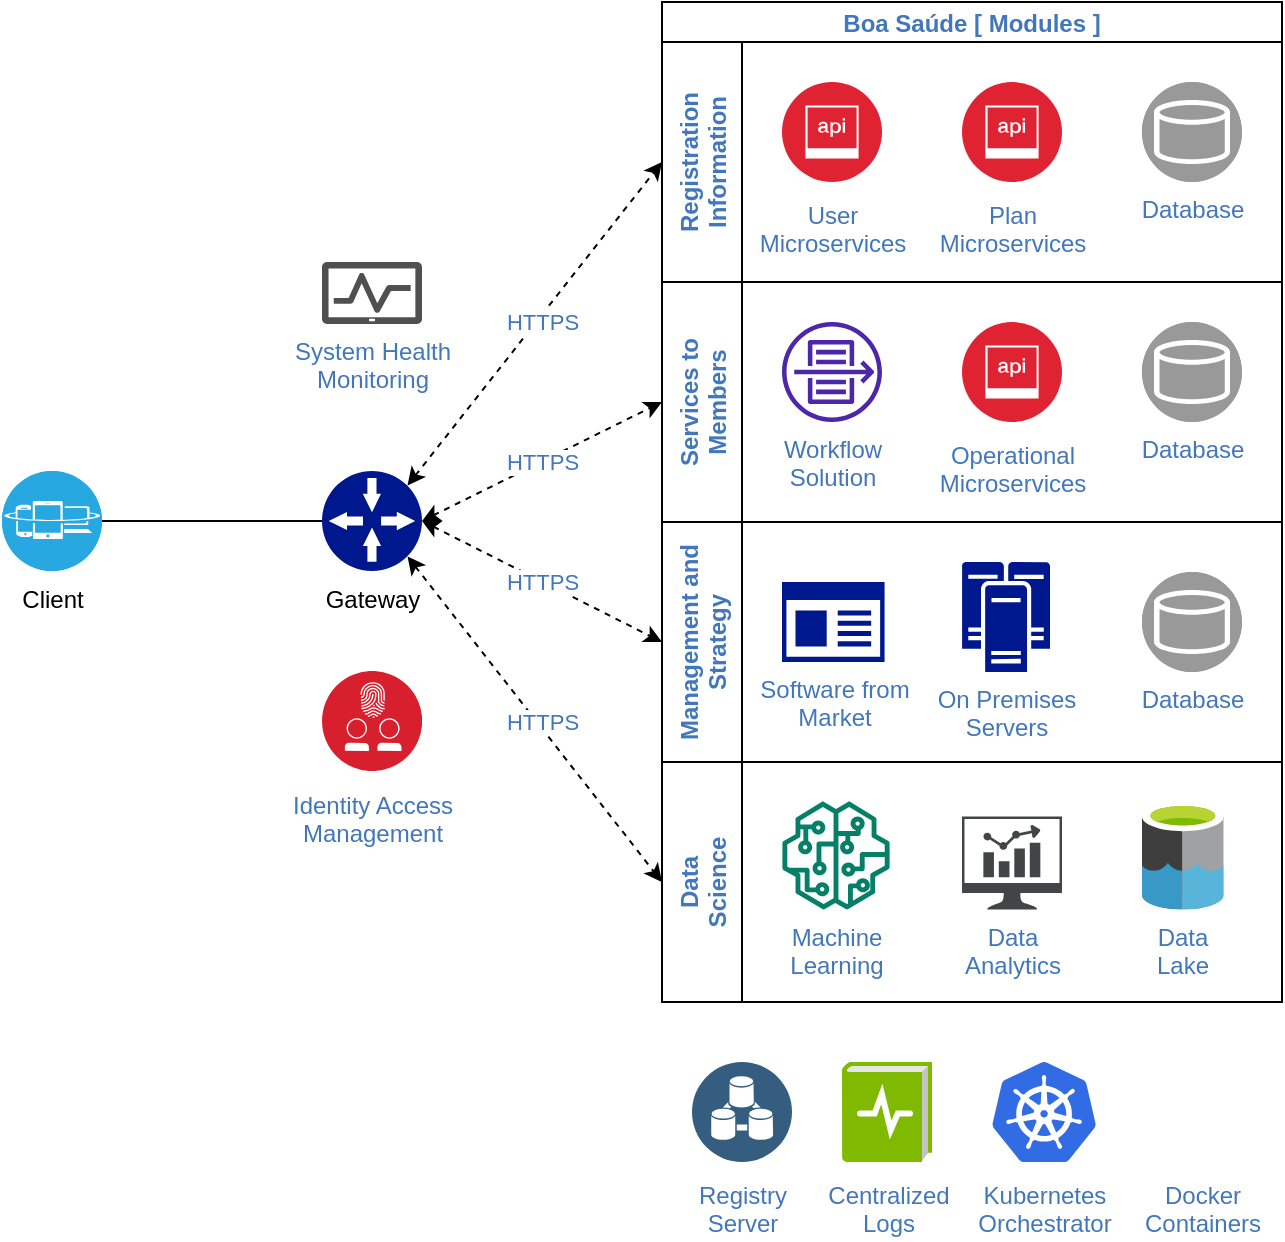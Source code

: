 <mxfile version="16.6.4" type="github" pages="4">
  <diagram id="NTXuN-DpAhFUwy5XXqnT" name="Architecture">
    <mxGraphModel dx="1186" dy="795" grid="1" gridSize="10" guides="1" tooltips="1" connect="1" arrows="1" fold="1" page="1" pageScale="1" pageWidth="850" pageHeight="1100" math="0" shadow="0">
      <root>
        <mxCell id="-KOEicAbmXbd-GZ6eH1_-0" />
        <mxCell id="-KOEicAbmXbd-GZ6eH1_-1" parent="-KOEicAbmXbd-GZ6eH1_-0" />
        <mxCell id="BGMvoTLmsf2Ejd6T7hRA-56" value="" style="group" parent="-KOEicAbmXbd-GZ6eH1_-1" vertex="1" connectable="0">
          <mxGeometry x="385" y="560" width="280" height="50" as="geometry" />
        </mxCell>
        <mxCell id="BGMvoTLmsf2Ejd6T7hRA-29" value="Docker&lt;br&gt;Containers" style="shape=image;html=1;verticalAlign=top;verticalLabelPosition=bottom;labelBackgroundColor=#ffffff;imageAspect=0;aspect=fixed;image=https://cdn1.iconfinder.com/data/icons/social-media-2106/24/social_media_social_media_logo_docker-128.png;spacingTop=3;fontColor=#4277BB;" parent="BGMvoTLmsf2Ejd6T7hRA-56" vertex="1">
          <mxGeometry x="230" width="50" height="50" as="geometry" />
        </mxCell>
        <mxCell id="BGMvoTLmsf2Ejd6T7hRA-41" value="Kubernetes&lt;br&gt;Orchestrator" style="sketch=0;aspect=fixed;html=1;points=[];align=center;image;fontSize=12;image=img/lib/mscae/Kubernetes.svg;spacingTop=3;fontColor=#4277BB;" parent="BGMvoTLmsf2Ejd6T7hRA-56" vertex="1">
          <mxGeometry x="150" width="52.09" height="50" as="geometry" />
        </mxCell>
        <mxCell id="BGMvoTLmsf2Ejd6T7hRA-52" value="&lt;font color=&quot;#4277bb&quot;&gt;Centralized&lt;br&gt;Logs&lt;/font&gt;" style="sketch=0;aspect=fixed;html=1;points=[];align=center;image;fontSize=12;image=img/lib/mscae/LogDiagnostics.svg;spacingTop=3;" parent="BGMvoTLmsf2Ejd6T7hRA-56" vertex="1">
          <mxGeometry x="75" width="45" height="50" as="geometry" />
        </mxCell>
        <mxCell id="BGMvoTLmsf2Ejd6T7hRA-54" value="Registry&lt;br&gt;Server" style="aspect=fixed;perimeter=ellipsePerimeter;html=1;align=center;shadow=0;dashed=0;fontColor=#4277BB;labelBackgroundColor=#ffffff;fontSize=12;spacingTop=3;image;image=img/lib/ibm/data/device_registry.svg;" parent="BGMvoTLmsf2Ejd6T7hRA-56" vertex="1">
          <mxGeometry width="50" height="50" as="geometry" />
        </mxCell>
        <mxCell id="BGMvoTLmsf2Ejd6T7hRA-62" value="Boa Saúde [ Modules ]" style="swimlane;childLayout=stackLayout;resizeParent=1;resizeParentMax=0;horizontal=1;startSize=20;horizontalStack=0;fontColor=#4277BB;" parent="-KOEicAbmXbd-GZ6eH1_-1" vertex="1">
          <mxGeometry x="370" y="30" width="310" height="500" as="geometry" />
        </mxCell>
        <mxCell id="BGMvoTLmsf2Ejd6T7hRA-63" value="Registration&#xa;Information" style="swimlane;startSize=40;horizontal=0;fontColor=#4277BB;" parent="BGMvoTLmsf2Ejd6T7hRA-62" vertex="1">
          <mxGeometry y="20" width="310" height="120" as="geometry" />
        </mxCell>
        <mxCell id="xiwX5In6Iz0CG_cuDGGL-2" value="" style="group" parent="BGMvoTLmsf2Ejd6T7hRA-63" vertex="1" connectable="0">
          <mxGeometry x="60" y="20" width="230" height="50" as="geometry" />
        </mxCell>
        <mxCell id="BGMvoTLmsf2Ejd6T7hRA-19" value="User&lt;br&gt;Microservices" style="aspect=fixed;perimeter=ellipsePerimeter;html=1;align=center;shadow=0;dashed=0;fontColor=#4277BB;labelBackgroundColor=#ffffff;fontSize=12;spacingTop=3;image;image=img/lib/ibm/security/api_security.svg;" parent="xiwX5In6Iz0CG_cuDGGL-2" vertex="1">
          <mxGeometry width="50" height="50" as="geometry" />
        </mxCell>
        <mxCell id="xiwX5In6Iz0CG_cuDGGL-0" value="Plan&lt;br&gt;Microservices" style="aspect=fixed;perimeter=ellipsePerimeter;html=1;align=center;shadow=0;dashed=0;fontColor=#4277BB;labelBackgroundColor=#ffffff;fontSize=12;spacingTop=3;image;image=img/lib/ibm/security/api_security.svg;" parent="xiwX5In6Iz0CG_cuDGGL-2" vertex="1">
          <mxGeometry x="90" width="50" height="50" as="geometry" />
        </mxCell>
        <mxCell id="xiwX5In6Iz0CG_cuDGGL-1" value="&lt;font color=&quot;#4277bb&quot;&gt;Database&lt;br&gt;&lt;/font&gt;" style="fillColor=#999999;verticalLabelPosition=bottom;sketch=0;html=1;strokeColor=#ffffff;verticalAlign=top;align=center;points=[[0.145,0.145,0],[0.5,0,0],[0.855,0.145,0],[1,0.5,0],[0.855,0.855,0],[0.5,1,0],[0.145,0.855,0],[0,0.5,0]];pointerEvents=1;shape=mxgraph.cisco_safe.compositeIcon;bgIcon=ellipse;resIcon=mxgraph.cisco_safe.capability.database;" parent="xiwX5In6Iz0CG_cuDGGL-2" vertex="1">
          <mxGeometry x="180" width="50" height="50" as="geometry" />
        </mxCell>
        <mxCell id="BGMvoTLmsf2Ejd6T7hRA-64" value="Services to&#xa;Members" style="swimlane;startSize=40;horizontal=0;fontColor=#4277BB;" parent="BGMvoTLmsf2Ejd6T7hRA-62" vertex="1">
          <mxGeometry y="140" width="310" height="120" as="geometry" />
        </mxCell>
        <mxCell id="BGMvoTLmsf2Ejd6T7hRA-68" value="Operational&lt;br&gt;Microservices" style="aspect=fixed;perimeter=ellipsePerimeter;html=1;align=center;shadow=0;dashed=0;fontColor=#4277BB;labelBackgroundColor=#ffffff;fontSize=12;spacingTop=3;image;image=img/lib/ibm/security/api_security.svg;" parent="BGMvoTLmsf2Ejd6T7hRA-64" vertex="1">
          <mxGeometry x="150" y="20" width="50" height="50" as="geometry" />
        </mxCell>
        <mxCell id="ONOn6ML16PO1Yqy8pq52-0" value="&lt;font color=&quot;#4277bb&quot;&gt;Workflow&lt;br&gt;Solution&lt;br&gt;&lt;/font&gt;" style="sketch=0;outlineConnect=0;fontColor=#232F3E;gradientColor=none;fillColor=#4D27AA;strokeColor=none;dashed=0;verticalLabelPosition=bottom;verticalAlign=top;align=center;html=1;fontSize=12;fontStyle=0;aspect=fixed;pointerEvents=1;shape=mxgraph.aws4.flow_logs;" parent="BGMvoTLmsf2Ejd6T7hRA-64" vertex="1">
          <mxGeometry x="60.0" y="20" width="50" height="50" as="geometry" />
        </mxCell>
        <mxCell id="xiwX5In6Iz0CG_cuDGGL-7" value="&lt;font color=&quot;#4277bb&quot;&gt;Database&lt;br&gt;&lt;/font&gt;" style="fillColor=#999999;verticalLabelPosition=bottom;sketch=0;html=1;strokeColor=#ffffff;verticalAlign=top;align=center;points=[[0.145,0.145,0],[0.5,0,0],[0.855,0.145,0],[1,0.5,0],[0.855,0.855,0],[0.5,1,0],[0.145,0.855,0],[0,0.5,0]];pointerEvents=1;shape=mxgraph.cisco_safe.compositeIcon;bgIcon=ellipse;resIcon=mxgraph.cisco_safe.capability.database;" parent="BGMvoTLmsf2Ejd6T7hRA-64" vertex="1">
          <mxGeometry x="240" y="20" width="50" height="50" as="geometry" />
        </mxCell>
        <mxCell id="BGMvoTLmsf2Ejd6T7hRA-66" value="Management and&#xa;Strategy" style="swimlane;startSize=40;horizontal=0;fontColor=#4277BB;" parent="BGMvoTLmsf2Ejd6T7hRA-62" vertex="1">
          <mxGeometry y="260" width="310" height="120" as="geometry" />
        </mxCell>
        <mxCell id="ONOn6ML16PO1Yqy8pq52-2" value="Software from&lt;br&gt;Market" style="sketch=0;aspect=fixed;pointerEvents=1;shadow=0;dashed=0;html=1;strokeColor=none;labelPosition=center;verticalLabelPosition=bottom;verticalAlign=top;align=center;fillColor=#00188D;shape=mxgraph.mscae.enterprise.app_generic;fontColor=#4277BB;" parent="BGMvoTLmsf2Ejd6T7hRA-66" vertex="1">
          <mxGeometry x="60" y="30" width="51.28" height="40" as="geometry" />
        </mxCell>
        <mxCell id="__xBSyMnRrZkImUMQj33-0" value="&lt;font color=&quot;#4277bb&quot;&gt;Database&lt;br&gt;&lt;/font&gt;" style="fillColor=#999999;verticalLabelPosition=bottom;sketch=0;html=1;strokeColor=#ffffff;verticalAlign=top;align=center;points=[[0.145,0.145,0],[0.5,0,0],[0.855,0.145,0],[1,0.5,0],[0.855,0.855,0],[0.5,1,0],[0.145,0.855,0],[0,0.5,0]];pointerEvents=1;shape=mxgraph.cisco_safe.compositeIcon;bgIcon=ellipse;resIcon=mxgraph.cisco_safe.capability.database;" parent="BGMvoTLmsf2Ejd6T7hRA-66" vertex="1">
          <mxGeometry x="240" y="25" width="50" height="50" as="geometry" />
        </mxCell>
        <mxCell id="xiwX5In6Iz0CG_cuDGGL-26" value="On Premises&lt;br&gt;Servers" style="sketch=0;aspect=fixed;pointerEvents=1;shadow=0;dashed=0;html=1;strokeColor=none;labelPosition=center;verticalLabelPosition=bottom;verticalAlign=top;align=center;fillColor=#00188D;shape=mxgraph.mscae.enterprise.cluster_server;fontColor=#4277BB;" parent="BGMvoTLmsf2Ejd6T7hRA-66" vertex="1">
          <mxGeometry x="150" y="20" width="44" height="55" as="geometry" />
        </mxCell>
        <mxCell id="BGMvoTLmsf2Ejd6T7hRA-67" value="Data&#xa;Science" style="swimlane;startSize=40;horizontal=0;fontColor=#4277BB;" parent="BGMvoTLmsf2Ejd6T7hRA-62" vertex="1">
          <mxGeometry y="380" width="310" height="120" as="geometry" />
        </mxCell>
        <mxCell id="xiwX5In6Iz0CG_cuDGGL-10" value="Data&lt;br&gt;Lake" style="sketch=0;aspect=fixed;html=1;points=[];align=center;image;fontSize=12;image=img/lib/mscae/Data_Lake.svg;fontColor=#4277BB;spacingTop=0;" parent="BGMvoTLmsf2Ejd6T7hRA-67" vertex="1">
          <mxGeometry x="240" y="20" width="40.85" height="53.75" as="geometry" />
        </mxCell>
        <mxCell id="xiwX5In6Iz0CG_cuDGGL-11" value="Machine&lt;br&gt;Learning" style="sketch=0;outlineConnect=0;fontColor=#4277BB;gradientColor=none;fillColor=#067F68;strokeColor=none;dashed=0;verticalLabelPosition=bottom;verticalAlign=top;align=center;html=1;fontSize=12;fontStyle=0;aspect=fixed;pointerEvents=1;shape=mxgraph.aws4.sagemaker_model;spacingTop=0;" parent="BGMvoTLmsf2Ejd6T7hRA-67" vertex="1">
          <mxGeometry x="60" y="19.75" width="54" height="54" as="geometry" />
        </mxCell>
        <mxCell id="xiwX5In6Iz0CG_cuDGGL-13" value="Data&lt;br&gt;Analytics" style="sketch=0;pointerEvents=1;shadow=0;dashed=0;html=1;strokeColor=none;fillColor=#434445;aspect=fixed;labelPosition=center;verticalLabelPosition=bottom;verticalAlign=top;align=center;outlineConnect=0;shape=mxgraph.vvd.nsx_dashboard;fontColor=#4277BB;spacingTop=0;" parent="BGMvoTLmsf2Ejd6T7hRA-67" vertex="1">
          <mxGeometry x="150" y="27.25" width="50" height="46.5" as="geometry" />
        </mxCell>
        <mxCell id="xiwX5In6Iz0CG_cuDGGL-18" value="" style="group" parent="-KOEicAbmXbd-GZ6eH1_-1" vertex="1" connectable="0">
          <mxGeometry x="40" y="160" width="210" height="254.5" as="geometry" />
        </mxCell>
        <mxCell id="BGMvoTLmsf2Ejd6T7hRA-1" value="Client" style="fillColor=#28A8E0;verticalLabelPosition=bottom;sketch=0;html=1;strokeColor=#ffffff;verticalAlign=top;align=center;points=[[0.145,0.145,0],[0.5,0,0],[0.855,0.145,0],[1,0.5,0],[0.855,0.855,0],[0.5,1,0],[0.145,0.855,0],[0,0.5,0]];pointerEvents=1;shape=mxgraph.cisco_safe.compositeIcon;bgIcon=ellipse;resIcon=mxgraph.cisco_safe.capability.mobile_device_manager;" parent="xiwX5In6Iz0CG_cuDGGL-18" vertex="1">
          <mxGeometry y="104.5" width="50" height="50" as="geometry" />
        </mxCell>
        <mxCell id="BGMvoTLmsf2Ejd6T7hRA-57" value="" style="group" parent="xiwX5In6Iz0CG_cuDGGL-18" vertex="1" connectable="0">
          <mxGeometry x="160" width="50" height="254.5" as="geometry" />
        </mxCell>
        <mxCell id="BGMvoTLmsf2Ejd6T7hRA-4" value="Gateway" style="sketch=0;aspect=fixed;pointerEvents=1;shadow=0;dashed=0;html=1;strokeColor=none;labelPosition=center;verticalLabelPosition=bottom;verticalAlign=top;align=center;fillColor=#00188D;shape=mxgraph.mscae.enterprise.gateway" parent="BGMvoTLmsf2Ejd6T7hRA-57" vertex="1">
          <mxGeometry y="104.5" width="50" height="50" as="geometry" />
        </mxCell>
        <mxCell id="BGMvoTLmsf2Ejd6T7hRA-5" value="Identity Access&lt;br&gt;Management" style="aspect=fixed;perimeter=ellipsePerimeter;html=1;align=center;shadow=0;dashed=0;fontColor=#4277BB;labelBackgroundColor=#ffffff;fontSize=12;spacingTop=3;image;image=img/lib/ibm/security/identity_access_management.svg;" parent="BGMvoTLmsf2Ejd6T7hRA-57" vertex="1">
          <mxGeometry y="204.5" width="50" height="50" as="geometry" />
        </mxCell>
        <mxCell id="BGMvoTLmsf2Ejd6T7hRA-42" value="&lt;font color=&quot;#4277bb&quot;&gt;System Health&lt;br&gt;Monitoring&lt;/font&gt;" style="sketch=0;pointerEvents=1;shadow=0;dashed=0;html=1;strokeColor=none;labelPosition=center;verticalLabelPosition=bottom;verticalAlign=top;align=center;fillColor=#505050;shape=mxgraph.mscae.intune.device_health;fontColor=#6666FF;" parent="BGMvoTLmsf2Ejd6T7hRA-57" vertex="1">
          <mxGeometry width="50" height="31" as="geometry" />
        </mxCell>
        <mxCell id="BGMvoTLmsf2Ejd6T7hRA-0" style="edgeStyle=orthogonalEdgeStyle;rounded=0;orthogonalLoop=1;jettySize=auto;html=1;entryX=0;entryY=0.5;entryDx=0;entryDy=0;entryPerimeter=0;fontSize=7;fontColor=#4277BB;endArrow=none;endFill=0;" parent="xiwX5In6Iz0CG_cuDGGL-18" source="BGMvoTLmsf2Ejd6T7hRA-1" target="BGMvoTLmsf2Ejd6T7hRA-4" edge="1">
          <mxGeometry relative="1" as="geometry" />
        </mxCell>
        <mxCell id="xiwX5In6Iz0CG_cuDGGL-22" value="HTTPS" style="endArrow=classic;startArrow=classic;html=1;rounded=0;dashed=1;fontColor=#4277BB;exitX=0.855;exitY=0.145;exitDx=0;exitDy=0;exitPerimeter=0;entryX=0;entryY=0.5;entryDx=0;entryDy=0;" parent="-KOEicAbmXbd-GZ6eH1_-1" source="BGMvoTLmsf2Ejd6T7hRA-4" target="BGMvoTLmsf2Ejd6T7hRA-63" edge="1">
          <mxGeometry x="0.029" y="-2" width="50" height="50" relative="1" as="geometry">
            <mxPoint x="285" y="280" as="sourcePoint" />
            <mxPoint x="335" y="230" as="targetPoint" />
            <mxPoint as="offset" />
          </mxGeometry>
        </mxCell>
        <mxCell id="xiwX5In6Iz0CG_cuDGGL-23" value="HTTPS" style="endArrow=classic;startArrow=classic;html=1;rounded=0;dashed=1;fontColor=#4277BB;exitX=1;exitY=0.5;exitDx=0;exitDy=0;exitPerimeter=0;entryX=0;entryY=0.5;entryDx=0;entryDy=0;" parent="-KOEicAbmXbd-GZ6eH1_-1" source="BGMvoTLmsf2Ejd6T7hRA-4" target="BGMvoTLmsf2Ejd6T7hRA-64" edge="1">
          <mxGeometry width="50" height="50" relative="1" as="geometry">
            <mxPoint x="260" y="299.5" as="sourcePoint" />
            <mxPoint x="380" y="120" as="targetPoint" />
          </mxGeometry>
        </mxCell>
        <mxCell id="xiwX5In6Iz0CG_cuDGGL-24" value="HTTPS" style="endArrow=classic;startArrow=classic;html=1;rounded=0;dashed=1;fontColor=#4277BB;exitX=1;exitY=0.5;exitDx=0;exitDy=0;exitPerimeter=0;entryX=0;entryY=0.5;entryDx=0;entryDy=0;" parent="-KOEicAbmXbd-GZ6eH1_-1" source="BGMvoTLmsf2Ejd6T7hRA-4" target="BGMvoTLmsf2Ejd6T7hRA-66" edge="1">
          <mxGeometry width="50" height="50" relative="1" as="geometry">
            <mxPoint x="290" y="389.5" as="sourcePoint" />
            <mxPoint x="410" y="210" as="targetPoint" />
          </mxGeometry>
        </mxCell>
        <mxCell id="xiwX5In6Iz0CG_cuDGGL-25" value="HTTPS" style="endArrow=classic;startArrow=classic;html=1;rounded=0;dashed=1;fontColor=#4277BB;exitX=0.855;exitY=0.855;exitDx=0;exitDy=0;exitPerimeter=0;entryX=0;entryY=0.5;entryDx=0;entryDy=0;" parent="-KOEicAbmXbd-GZ6eH1_-1" source="BGMvoTLmsf2Ejd6T7hRA-4" target="BGMvoTLmsf2Ejd6T7hRA-67" edge="1">
          <mxGeometry x="0.032" y="2" width="50" height="50" relative="1" as="geometry">
            <mxPoint x="260" y="479.5" as="sourcePoint" />
            <mxPoint x="380" y="300" as="targetPoint" />
            <mxPoint as="offset" />
          </mxGeometry>
        </mxCell>
      </root>
    </mxGraphModel>
  </diagram>
  <diagram id="EJrMHPXA4YGezbshBckR" name="Classes - RI">
    <mxGraphModel dx="1186" dy="795" grid="1" gridSize="10" guides="1" tooltips="1" connect="1" arrows="1" fold="1" page="1" pageScale="1" pageWidth="850" pageHeight="1100" math="0" shadow="0">
      <root>
        <mxCell id="r9ZrSJ4VWCq3yXywwIYW-0" />
        <mxCell id="r9ZrSJ4VWCq3yXywwIYW-1" parent="r9ZrSJ4VWCq3yXywwIYW-0" />
        <object label="Registration Information [ RI Module ]" Model="Disease" id="NFE5jcaqBEwZ20pzX-tq-0">
          <mxCell style="swimlane;fontColor=#4277BB;strokeWidth=1;gradientColor=none;" parent="r9ZrSJ4VWCq3yXywwIYW-1" vertex="1">
            <mxGeometry x="20" y="20" width="810" height="1470" as="geometry" />
          </mxCell>
        </object>
        <object label="PreexistingDiseases" id="NFE5jcaqBEwZ20pzX-tq-1">
          <mxCell style="swimlane;fontStyle=1;align=center;verticalAlign=top;childLayout=stackLayout;horizontal=1;startSize=26;horizontalStack=0;resizeParent=1;resizeParentMax=0;resizeLast=0;collapsible=1;marginBottom=0;fontColor=#4277BB;strokeWidth=1;gradientColor=none;" parent="NFE5jcaqBEwZ20pzX-tq-0" vertex="1">
            <mxGeometry x="105" y="40" width="240" height="190" as="geometry" />
          </mxCell>
        </object>
        <mxCell id="NFE5jcaqBEwZ20pzX-tq-2" value="- diseaseModel: Disease" style="text;strokeColor=none;fillColor=none;align=left;verticalAlign=top;spacingLeft=4;spacingRight=4;overflow=hidden;rotatable=0;points=[[0,0.5],[1,0.5]];portConstraint=eastwest;fontColor=#4277BB;" parent="NFE5jcaqBEwZ20pzX-tq-1" vertex="1">
          <mxGeometry y="26" width="240" height="26" as="geometry" />
        </mxCell>
        <mxCell id="NFE5jcaqBEwZ20pzX-tq-3" value="" style="line;strokeWidth=1;fillColor=none;align=left;verticalAlign=middle;spacingTop=-1;spacingLeft=3;spacingRight=3;rotatable=0;labelPosition=right;points=[];portConstraint=eastwest;fontColor=#4277BB;" parent="NFE5jcaqBEwZ20pzX-tq-1" vertex="1">
          <mxGeometry y="52" width="240" height="8" as="geometry" />
        </mxCell>
        <mxCell id="NFE5jcaqBEwZ20pzX-tq-4" value="+ create(Disease): Void" style="text;strokeColor=none;fillColor=none;align=left;verticalAlign=top;spacingLeft=4;spacingRight=4;overflow=hidden;rotatable=0;points=[[0,0.5],[1,0.5]];portConstraint=eastwest;fontColor=#4277BB;" parent="NFE5jcaqBEwZ20pzX-tq-1" vertex="1">
          <mxGeometry y="60" width="240" height="26" as="geometry" />
        </mxCell>
        <mxCell id="NFE5jcaqBEwZ20pzX-tq-5" value="+ readList(List&lt;Filter&gt;): List&lt;Disease&gt;" style="text;strokeColor=none;fillColor=none;align=left;verticalAlign=top;spacingLeft=4;spacingRight=4;overflow=hidden;rotatable=0;points=[[0,0.5],[1,0.5]];portConstraint=eastwest;fontColor=#4277BB;" parent="NFE5jcaqBEwZ20pzX-tq-1" vertex="1">
          <mxGeometry y="86" width="240" height="26" as="geometry" />
        </mxCell>
        <mxCell id="NFE5jcaqBEwZ20pzX-tq-8" value="+ read(String): Disease" style="text;strokeColor=none;fillColor=none;align=left;verticalAlign=top;spacingLeft=4;spacingRight=4;overflow=hidden;rotatable=0;points=[[0,0.5],[1,0.5]];portConstraint=eastwest;fontColor=#4277BB;" parent="NFE5jcaqBEwZ20pzX-tq-1" vertex="1">
          <mxGeometry y="112" width="240" height="26" as="geometry" />
        </mxCell>
        <mxCell id="NFE5jcaqBEwZ20pzX-tq-6" value="+ update(Disease): Integer" style="text;strokeColor=none;fillColor=none;align=left;verticalAlign=top;spacingLeft=4;spacingRight=4;overflow=hidden;rotatable=0;points=[[0,0.5],[1,0.5]];portConstraint=eastwest;fontColor=#4277BB;" parent="NFE5jcaqBEwZ20pzX-tq-1" vertex="1">
          <mxGeometry y="138" width="240" height="26" as="geometry" />
        </mxCell>
        <mxCell id="NFE5jcaqBEwZ20pzX-tq-7" value="+ delete(Integer): Void" style="text;strokeColor=none;fillColor=none;align=left;verticalAlign=top;spacingLeft=4;spacingRight=4;overflow=hidden;rotatable=0;points=[[0,0.5],[1,0.5]];portConstraint=eastwest;fontColor=#4277BB;" parent="NFE5jcaqBEwZ20pzX-tq-1" vertex="1">
          <mxGeometry y="164" width="240" height="26" as="geometry" />
        </mxCell>
        <mxCell id="NFE5jcaqBEwZ20pzX-tq-19" value="Shortages" style="swimlane;fontStyle=1;align=center;verticalAlign=top;childLayout=stackLayout;horizontal=1;startSize=26;horizontalStack=0;resizeParent=1;resizeParentMax=0;resizeLast=0;collapsible=1;marginBottom=0;fontColor=#4277BB;strokeWidth=1;gradientColor=none;" parent="NFE5jcaqBEwZ20pzX-tq-0" vertex="1">
          <mxGeometry x="465" y="40" width="240" height="216" as="geometry" />
        </mxCell>
        <mxCell id="NFE5jcaqBEwZ20pzX-tq-27" value="- shortageModel: Shortage" style="text;strokeColor=none;fillColor=none;align=left;verticalAlign=top;spacingLeft=4;spacingRight=4;overflow=hidden;rotatable=0;points=[[0,0.5],[1,0.5]];portConstraint=eastwest;fontColor=#4277BB;" parent="NFE5jcaqBEwZ20pzX-tq-19" vertex="1">
          <mxGeometry y="26" width="240" height="26" as="geometry" />
        </mxCell>
        <mxCell id="NFE5jcaqBEwZ20pzX-tq-20" value="- diseaseListModel: List&lt;Disease&gt;" style="text;strokeColor=none;fillColor=none;align=left;verticalAlign=top;spacingLeft=4;spacingRight=4;overflow=hidden;rotatable=0;points=[[0,0.5],[1,0.5]];portConstraint=eastwest;fontColor=#4277BB;" parent="NFE5jcaqBEwZ20pzX-tq-19" vertex="1">
          <mxGeometry y="52" width="240" height="26" as="geometry" />
        </mxCell>
        <mxCell id="NFE5jcaqBEwZ20pzX-tq-21" value="" style="line;strokeWidth=1;fillColor=none;align=left;verticalAlign=middle;spacingTop=-1;spacingLeft=3;spacingRight=3;rotatable=0;labelPosition=right;points=[];portConstraint=eastwest;fontColor=#4277BB;" parent="NFE5jcaqBEwZ20pzX-tq-19" vertex="1">
          <mxGeometry y="78" width="240" height="8" as="geometry" />
        </mxCell>
        <mxCell id="NFE5jcaqBEwZ20pzX-tq-22" value="+ create(Shortage): Void" style="text;strokeColor=none;fillColor=none;align=left;verticalAlign=top;spacingLeft=4;spacingRight=4;overflow=hidden;rotatable=0;points=[[0,0.5],[1,0.5]];portConstraint=eastwest;fontColor=#4277BB;" parent="NFE5jcaqBEwZ20pzX-tq-19" vertex="1">
          <mxGeometry y="86" width="240" height="26" as="geometry" />
        </mxCell>
        <mxCell id="NFE5jcaqBEwZ20pzX-tq-23" value="+ readList(List&lt;Filter&gt;): List&lt;Shortage&gt;" style="text;strokeColor=none;fillColor=none;align=left;verticalAlign=top;spacingLeft=4;spacingRight=4;overflow=hidden;rotatable=0;points=[[0,0.5],[1,0.5]];portConstraint=eastwest;fontColor=#4277BB;" parent="NFE5jcaqBEwZ20pzX-tq-19" vertex="1">
          <mxGeometry y="112" width="240" height="26" as="geometry" />
        </mxCell>
        <mxCell id="NFE5jcaqBEwZ20pzX-tq-24" value="+ read(String): Shortage" style="text;strokeColor=none;fillColor=none;align=left;verticalAlign=top;spacingLeft=4;spacingRight=4;overflow=hidden;rotatable=0;points=[[0,0.5],[1,0.5]];portConstraint=eastwest;fontColor=#4277BB;" parent="NFE5jcaqBEwZ20pzX-tq-19" vertex="1">
          <mxGeometry y="138" width="240" height="26" as="geometry" />
        </mxCell>
        <mxCell id="NFE5jcaqBEwZ20pzX-tq-25" value="+ update(Shortage): Integer" style="text;strokeColor=none;fillColor=none;align=left;verticalAlign=top;spacingLeft=4;spacingRight=4;overflow=hidden;rotatable=0;points=[[0,0.5],[1,0.5]];portConstraint=eastwest;fontColor=#4277BB;" parent="NFE5jcaqBEwZ20pzX-tq-19" vertex="1">
          <mxGeometry y="164" width="240" height="26" as="geometry" />
        </mxCell>
        <mxCell id="NFE5jcaqBEwZ20pzX-tq-26" value="+ delete(Integer): Void" style="text;strokeColor=none;fillColor=none;align=left;verticalAlign=top;spacingLeft=4;spacingRight=4;overflow=hidden;rotatable=0;points=[[0,0.5],[1,0.5]];portConstraint=eastwest;fontColor=#4277BB;" parent="NFE5jcaqBEwZ20pzX-tq-19" vertex="1">
          <mxGeometry y="190" width="240" height="26" as="geometry" />
        </mxCell>
        <mxCell id="NFE5jcaqBEwZ20pzX-tq-28" value="Relation" style="endArrow=open;html=1;endSize=12;startArrow=diamondThin;startSize=14;startFill=0;edgeStyle=orthogonalEdgeStyle;rounded=0;dashed=1;fontColor=#4277BB;exitX=1;exitY=0.5;exitDx=0;exitDy=0;entryX=0;entryY=0.5;entryDx=0;entryDy=0;" parent="NFE5jcaqBEwZ20pzX-tq-0" source="NFE5jcaqBEwZ20pzX-tq-2" target="NFE5jcaqBEwZ20pzX-tq-20" edge="1">
          <mxGeometry relative="1" as="geometry">
            <mxPoint x="300" y="310" as="sourcePoint" />
            <mxPoint x="460" y="310" as="targetPoint" />
          </mxGeometry>
        </mxCell>
        <mxCell id="NFE5jcaqBEwZ20pzX-tq-29" value="0..n" style="edgeLabel;resizable=0;html=1;align=left;verticalAlign=top;fontColor=#4277BB;strokeWidth=1;gradientColor=none;" parent="NFE5jcaqBEwZ20pzX-tq-28" connectable="0" vertex="1">
          <mxGeometry x="-1" relative="1" as="geometry" />
        </mxCell>
        <mxCell id="NFE5jcaqBEwZ20pzX-tq-30" value="0..n" style="edgeLabel;resizable=0;html=1;align=right;verticalAlign=top;fontColor=#4277BB;strokeWidth=1;gradientColor=none;" parent="NFE5jcaqBEwZ20pzX-tq-28" connectable="0" vertex="1">
          <mxGeometry x="1" relative="1" as="geometry" />
        </mxCell>
        <mxCell id="NFE5jcaqBEwZ20pzX-tq-31" value="ServicesCoverages" style="swimlane;fontStyle=1;align=center;verticalAlign=top;childLayout=stackLayout;horizontal=1;startSize=26;horizontalStack=0;resizeParent=1;resizeParentMax=0;resizeLast=0;collapsible=1;marginBottom=0;fontColor=#4277BB;strokeWidth=1;gradientColor=none;" parent="NFE5jcaqBEwZ20pzX-tq-0" vertex="1">
          <mxGeometry x="105.0" y="300" width="240" height="216" as="geometry" />
        </mxCell>
        <mxCell id="NFE5jcaqBEwZ20pzX-tq-33" value="- coverageModel: Coverage" style="text;strokeColor=none;fillColor=none;align=left;verticalAlign=top;spacingLeft=4;spacingRight=4;overflow=hidden;rotatable=0;points=[[0,0.5],[1,0.5]];portConstraint=eastwest;fontColor=#4277BB;" parent="NFE5jcaqBEwZ20pzX-tq-31" vertex="1">
          <mxGeometry y="26" width="240" height="26" as="geometry" />
        </mxCell>
        <mxCell id="NFE5jcaqBEwZ20pzX-tq-32" value="- shortageListModel: List&lt;Shortage&gt;" style="text;strokeColor=none;fillColor=none;align=left;verticalAlign=top;spacingLeft=4;spacingRight=4;overflow=hidden;rotatable=0;points=[[0,0.5],[1,0.5]];portConstraint=eastwest;fontColor=#4277BB;" parent="NFE5jcaqBEwZ20pzX-tq-31" vertex="1">
          <mxGeometry y="52" width="240" height="26" as="geometry" />
        </mxCell>
        <mxCell id="NFE5jcaqBEwZ20pzX-tq-34" value="" style="line;strokeWidth=1;fillColor=none;align=left;verticalAlign=middle;spacingTop=-1;spacingLeft=3;spacingRight=3;rotatable=0;labelPosition=right;points=[];portConstraint=eastwest;fontColor=#4277BB;" parent="NFE5jcaqBEwZ20pzX-tq-31" vertex="1">
          <mxGeometry y="78" width="240" height="8" as="geometry" />
        </mxCell>
        <mxCell id="NFE5jcaqBEwZ20pzX-tq-35" value="+ create(Coverage): Void" style="text;strokeColor=none;fillColor=none;align=left;verticalAlign=top;spacingLeft=4;spacingRight=4;overflow=hidden;rotatable=0;points=[[0,0.5],[1,0.5]];portConstraint=eastwest;fontColor=#4277BB;" parent="NFE5jcaqBEwZ20pzX-tq-31" vertex="1">
          <mxGeometry y="86" width="240" height="26" as="geometry" />
        </mxCell>
        <mxCell id="NFE5jcaqBEwZ20pzX-tq-36" value="+ readList(List&lt;Filter&gt;): List&lt;Coverage&gt;" style="text;strokeColor=none;fillColor=none;align=left;verticalAlign=top;spacingLeft=4;spacingRight=4;overflow=hidden;rotatable=0;points=[[0,0.5],[1,0.5]];portConstraint=eastwest;fontColor=#4277BB;" parent="NFE5jcaqBEwZ20pzX-tq-31" vertex="1">
          <mxGeometry y="112" width="240" height="26" as="geometry" />
        </mxCell>
        <mxCell id="NFE5jcaqBEwZ20pzX-tq-37" value="+ read(String): Coverage" style="text;strokeColor=none;fillColor=none;align=left;verticalAlign=top;spacingLeft=4;spacingRight=4;overflow=hidden;rotatable=0;points=[[0,0.5],[1,0.5]];portConstraint=eastwest;fontColor=#4277BB;" parent="NFE5jcaqBEwZ20pzX-tq-31" vertex="1">
          <mxGeometry y="138" width="240" height="26" as="geometry" />
        </mxCell>
        <mxCell id="NFE5jcaqBEwZ20pzX-tq-38" value="+ update(Coverage): Integer" style="text;strokeColor=none;fillColor=none;align=left;verticalAlign=top;spacingLeft=4;spacingRight=4;overflow=hidden;rotatable=0;points=[[0,0.5],[1,0.5]];portConstraint=eastwest;fontColor=#4277BB;" parent="NFE5jcaqBEwZ20pzX-tq-31" vertex="1">
          <mxGeometry y="164" width="240" height="26" as="geometry" />
        </mxCell>
        <mxCell id="NFE5jcaqBEwZ20pzX-tq-39" value="+ delete(Integer): Void" style="text;strokeColor=none;fillColor=none;align=left;verticalAlign=top;spacingLeft=4;spacingRight=4;overflow=hidden;rotatable=0;points=[[0,0.5],[1,0.5]];portConstraint=eastwest;fontColor=#4277BB;" parent="NFE5jcaqBEwZ20pzX-tq-31" vertex="1">
          <mxGeometry y="190" width="240" height="26" as="geometry" />
        </mxCell>
        <mxCell id="NFE5jcaqBEwZ20pzX-tq-40" value="Relation" style="endArrow=open;html=1;endSize=12;startArrow=diamondThin;startSize=14;startFill=0;edgeStyle=orthogonalEdgeStyle;rounded=0;dashed=1;fontColor=#4277BB;exitX=1;exitY=0.5;exitDx=0;exitDy=0;entryX=0;entryY=0.5;entryDx=0;entryDy=0;" parent="NFE5jcaqBEwZ20pzX-tq-0" source="NFE5jcaqBEwZ20pzX-tq-27" target="NFE5jcaqBEwZ20pzX-tq-32" edge="1">
          <mxGeometry relative="1" as="geometry">
            <mxPoint x="320" y="410" as="sourcePoint" />
            <mxPoint x="480" y="410" as="targetPoint" />
            <Array as="points">
              <mxPoint x="750" y="79" />
              <mxPoint x="750" y="280" />
              <mxPoint x="70" y="280" />
              <mxPoint x="70" y="365" />
            </Array>
          </mxGeometry>
        </mxCell>
        <mxCell id="NFE5jcaqBEwZ20pzX-tq-41" value="0..n" style="edgeLabel;resizable=0;html=1;align=left;verticalAlign=top;fontColor=#4277BB;strokeWidth=1;gradientColor=none;" parent="NFE5jcaqBEwZ20pzX-tq-40" connectable="0" vertex="1">
          <mxGeometry x="-1" relative="1" as="geometry" />
        </mxCell>
        <mxCell id="NFE5jcaqBEwZ20pzX-tq-42" value="0..n" style="edgeLabel;resizable=0;html=1;align=right;verticalAlign=top;fontColor=#4277BB;strokeWidth=1;gradientColor=none;" parent="NFE5jcaqBEwZ20pzX-tq-40" connectable="0" vertex="1">
          <mxGeometry x="1" relative="1" as="geometry" />
        </mxCell>
        <mxCell id="NFE5jcaqBEwZ20pzX-tq-43" value="HealthInsurances" style="swimlane;fontStyle=1;align=center;verticalAlign=top;childLayout=stackLayout;horizontal=1;startSize=26;horizontalStack=0;resizeParent=1;resizeParentMax=0;resizeLast=0;collapsible=1;marginBottom=0;fontColor=#4277BB;strokeWidth=1;gradientColor=none;" parent="NFE5jcaqBEwZ20pzX-tq-0" vertex="1">
          <mxGeometry x="465.0" y="300" width="240" height="242" as="geometry" />
        </mxCell>
        <mxCell id="NFE5jcaqBEwZ20pzX-tq-45" value="- insuranceModel: Insurance" style="text;strokeColor=none;fillColor=none;align=left;verticalAlign=top;spacingLeft=4;spacingRight=4;overflow=hidden;rotatable=0;points=[[0,0.5],[1,0.5]];portConstraint=eastwest;fontColor=#4277BB;" parent="NFE5jcaqBEwZ20pzX-tq-43" vertex="1">
          <mxGeometry y="26" width="240" height="26" as="geometry" />
        </mxCell>
        <mxCell id="NFE5jcaqBEwZ20pzX-tq-44" value="- coverageListModel: List&lt;Coverage&gt;" style="text;strokeColor=none;fillColor=none;align=left;verticalAlign=top;spacingLeft=4;spacingRight=4;overflow=hidden;rotatable=0;points=[[0,0.5],[1,0.5]];portConstraint=eastwest;fontColor=#4277BB;" parent="NFE5jcaqBEwZ20pzX-tq-43" vertex="1">
          <mxGeometry y="52" width="240" height="26" as="geometry" />
        </mxCell>
        <mxCell id="NFE5jcaqBEwZ20pzX-tq-46" value="" style="line;strokeWidth=1;fillColor=none;align=left;verticalAlign=middle;spacingTop=-1;spacingLeft=3;spacingRight=3;rotatable=0;labelPosition=right;points=[];portConstraint=eastwest;fontColor=#4277BB;" parent="NFE5jcaqBEwZ20pzX-tq-43" vertex="1">
          <mxGeometry y="78" width="240" height="8" as="geometry" />
        </mxCell>
        <mxCell id="NFE5jcaqBEwZ20pzX-tq-47" value="+ create(Insurance): Void" style="text;strokeColor=none;fillColor=none;align=left;verticalAlign=top;spacingLeft=4;spacingRight=4;overflow=hidden;rotatable=0;points=[[0,0.5],[1,0.5]];portConstraint=eastwest;fontColor=#4277BB;" parent="NFE5jcaqBEwZ20pzX-tq-43" vertex="1">
          <mxGeometry y="86" width="240" height="26" as="geometry" />
        </mxCell>
        <mxCell id="NFE5jcaqBEwZ20pzX-tq-48" value="+ readList(List&lt;Filter&gt;): List&lt;Insurance&gt;" style="text;strokeColor=none;fillColor=none;align=left;verticalAlign=top;spacingLeft=4;spacingRight=4;overflow=hidden;rotatable=0;points=[[0,0.5],[1,0.5]];portConstraint=eastwest;fontColor=#4277BB;" parent="NFE5jcaqBEwZ20pzX-tq-43" vertex="1">
          <mxGeometry y="112" width="240" height="26" as="geometry" />
        </mxCell>
        <mxCell id="NFE5jcaqBEwZ20pzX-tq-49" value="+ read(String): Insurance" style="text;strokeColor=none;fillColor=none;align=left;verticalAlign=top;spacingLeft=4;spacingRight=4;overflow=hidden;rotatable=0;points=[[0,0.5],[1,0.5]];portConstraint=eastwest;fontColor=#4277BB;" parent="NFE5jcaqBEwZ20pzX-tq-43" vertex="1">
          <mxGeometry y="138" width="240" height="26" as="geometry" />
        </mxCell>
        <mxCell id="NFE5jcaqBEwZ20pzX-tq-50" value="+ update(Insurance): Integer" style="text;strokeColor=none;fillColor=none;align=left;verticalAlign=top;spacingLeft=4;spacingRight=4;overflow=hidden;rotatable=0;points=[[0,0.5],[1,0.5]];portConstraint=eastwest;fontColor=#4277BB;" parent="NFE5jcaqBEwZ20pzX-tq-43" vertex="1">
          <mxGeometry y="164" width="240" height="26" as="geometry" />
        </mxCell>
        <mxCell id="NFE5jcaqBEwZ20pzX-tq-51" value="+ delete(Integer): Void" style="text;strokeColor=none;fillColor=none;align=left;verticalAlign=top;spacingLeft=4;spacingRight=4;overflow=hidden;rotatable=0;points=[[0,0.5],[1,0.5]];portConstraint=eastwest;fontColor=#4277BB;" parent="NFE5jcaqBEwZ20pzX-tq-43" vertex="1">
          <mxGeometry y="190" width="240" height="26" as="geometry" />
        </mxCell>
        <mxCell id="NFE5jcaqBEwZ20pzX-tq-55" value="+ checkValidity(String): Boolean" style="text;strokeColor=none;fillColor=none;align=left;verticalAlign=top;spacingLeft=4;spacingRight=4;overflow=hidden;rotatable=0;points=[[0,0.5],[1,0.5]];portConstraint=eastwest;fontColor=#4277BB;" parent="NFE5jcaqBEwZ20pzX-tq-43" vertex="1">
          <mxGeometry y="216" width="240" height="26" as="geometry" />
        </mxCell>
        <mxCell id="NFE5jcaqBEwZ20pzX-tq-52" value="Relation" style="endArrow=open;html=1;endSize=12;startArrow=diamondThin;startSize=14;startFill=0;edgeStyle=orthogonalEdgeStyle;rounded=0;dashed=1;fontColor=#4277BB;exitX=1;exitY=0.5;exitDx=0;exitDy=0;entryX=0;entryY=0.5;entryDx=0;entryDy=0;" parent="NFE5jcaqBEwZ20pzX-tq-0" source="NFE5jcaqBEwZ20pzX-tq-33" target="NFE5jcaqBEwZ20pzX-tq-44" edge="1">
          <mxGeometry relative="1" as="geometry">
            <mxPoint x="280.29" y="412" as="sourcePoint" />
            <mxPoint x="360.29" y="420" as="targetPoint" />
          </mxGeometry>
        </mxCell>
        <mxCell id="NFE5jcaqBEwZ20pzX-tq-53" value="0..n" style="edgeLabel;resizable=0;html=1;align=left;verticalAlign=top;fontColor=#4277BB;strokeWidth=1;gradientColor=none;" parent="NFE5jcaqBEwZ20pzX-tq-52" connectable="0" vertex="1">
          <mxGeometry x="-1" relative="1" as="geometry" />
        </mxCell>
        <mxCell id="NFE5jcaqBEwZ20pzX-tq-54" value="0..n" style="edgeLabel;resizable=0;html=1;align=right;verticalAlign=top;fontColor=#4277BB;strokeWidth=1;gradientColor=none;" parent="NFE5jcaqBEwZ20pzX-tq-52" connectable="0" vertex="1">
          <mxGeometry x="1" relative="1" as="geometry" />
        </mxCell>
        <mxCell id="NFE5jcaqBEwZ20pzX-tq-56" value="PeopleCategories" style="swimlane;fontStyle=1;align=center;verticalAlign=top;childLayout=stackLayout;horizontal=1;startSize=26;horizontalStack=0;resizeParent=1;resizeParentMax=0;resizeLast=0;collapsible=1;marginBottom=0;fontColor=#4277BB;strokeWidth=1;gradientColor=none;" parent="NFE5jcaqBEwZ20pzX-tq-0" vertex="1">
          <mxGeometry x="105" y="1260" width="240" height="190" as="geometry" />
        </mxCell>
        <mxCell id="NFE5jcaqBEwZ20pzX-tq-57" value="- categoryModel: Category" style="text;strokeColor=none;fillColor=none;align=left;verticalAlign=top;spacingLeft=4;spacingRight=4;overflow=hidden;rotatable=0;points=[[0,0.5],[1,0.5]];portConstraint=eastwest;fontColor=#4277BB;" parent="NFE5jcaqBEwZ20pzX-tq-56" vertex="1">
          <mxGeometry y="26" width="240" height="26" as="geometry" />
        </mxCell>
        <mxCell id="NFE5jcaqBEwZ20pzX-tq-58" value="" style="line;strokeWidth=1;fillColor=none;align=left;verticalAlign=middle;spacingTop=-1;spacingLeft=3;spacingRight=3;rotatable=0;labelPosition=right;points=[];portConstraint=eastwest;fontColor=#4277BB;" parent="NFE5jcaqBEwZ20pzX-tq-56" vertex="1">
          <mxGeometry y="52" width="240" height="8" as="geometry" />
        </mxCell>
        <mxCell id="NFE5jcaqBEwZ20pzX-tq-59" value="+ create(Category): Void" style="text;strokeColor=none;fillColor=none;align=left;verticalAlign=top;spacingLeft=4;spacingRight=4;overflow=hidden;rotatable=0;points=[[0,0.5],[1,0.5]];portConstraint=eastwest;fontColor=#4277BB;" parent="NFE5jcaqBEwZ20pzX-tq-56" vertex="1">
          <mxGeometry y="60" width="240" height="26" as="geometry" />
        </mxCell>
        <mxCell id="NFE5jcaqBEwZ20pzX-tq-60" value="+ readList(List&lt;Filter&gt;): List&lt;Category&gt;" style="text;strokeColor=none;fillColor=none;align=left;verticalAlign=top;spacingLeft=4;spacingRight=4;overflow=hidden;rotatable=0;points=[[0,0.5],[1,0.5]];portConstraint=eastwest;fontColor=#4277BB;" parent="NFE5jcaqBEwZ20pzX-tq-56" vertex="1">
          <mxGeometry y="86" width="240" height="26" as="geometry" />
        </mxCell>
        <mxCell id="NFE5jcaqBEwZ20pzX-tq-61" value="+ read(String): Category" style="text;strokeColor=none;fillColor=none;align=left;verticalAlign=top;spacingLeft=4;spacingRight=4;overflow=hidden;rotatable=0;points=[[0,0.5],[1,0.5]];portConstraint=eastwest;fontColor=#4277BB;" parent="NFE5jcaqBEwZ20pzX-tq-56" vertex="1">
          <mxGeometry y="112" width="240" height="26" as="geometry" />
        </mxCell>
        <mxCell id="NFE5jcaqBEwZ20pzX-tq-62" value="+ update(Category): Integer" style="text;strokeColor=none;fillColor=none;align=left;verticalAlign=top;spacingLeft=4;spacingRight=4;overflow=hidden;rotatable=0;points=[[0,0.5],[1,0.5]];portConstraint=eastwest;fontColor=#4277BB;" parent="NFE5jcaqBEwZ20pzX-tq-56" vertex="1">
          <mxGeometry y="138" width="240" height="26" as="geometry" />
        </mxCell>
        <mxCell id="NFE5jcaqBEwZ20pzX-tq-63" value="+ delete(Integer): Void" style="text;strokeColor=none;fillColor=none;align=left;verticalAlign=top;spacingLeft=4;spacingRight=4;overflow=hidden;rotatable=0;points=[[0,0.5],[1,0.5]];portConstraint=eastwest;fontColor=#4277BB;" parent="NFE5jcaqBEwZ20pzX-tq-56" vertex="1">
          <mxGeometry y="164" width="240" height="26" as="geometry" />
        </mxCell>
        <mxCell id="NFE5jcaqBEwZ20pzX-tq-67" value="Locales" style="swimlane;fontStyle=1;align=center;verticalAlign=top;childLayout=stackLayout;horizontal=1;startSize=26;horizontalStack=0;resizeParent=1;resizeParentMax=0;resizeLast=0;collapsible=1;marginBottom=0;fontColor=#4277BB;strokeWidth=1;gradientColor=none;" parent="NFE5jcaqBEwZ20pzX-tq-0" vertex="1">
          <mxGeometry x="465" y="1260" width="240" height="190" as="geometry" />
        </mxCell>
        <mxCell id="NFE5jcaqBEwZ20pzX-tq-68" value="- localeModel: Locale" style="text;strokeColor=none;fillColor=none;align=left;verticalAlign=top;spacingLeft=4;spacingRight=4;overflow=hidden;rotatable=0;points=[[0,0.5],[1,0.5]];portConstraint=eastwest;fontColor=#4277BB;" parent="NFE5jcaqBEwZ20pzX-tq-67" vertex="1">
          <mxGeometry y="26" width="240" height="26" as="geometry" />
        </mxCell>
        <mxCell id="NFE5jcaqBEwZ20pzX-tq-69" value="" style="line;strokeWidth=1;fillColor=none;align=left;verticalAlign=middle;spacingTop=-1;spacingLeft=3;spacingRight=3;rotatable=0;labelPosition=right;points=[];portConstraint=eastwest;fontColor=#4277BB;" parent="NFE5jcaqBEwZ20pzX-tq-67" vertex="1">
          <mxGeometry y="52" width="240" height="8" as="geometry" />
        </mxCell>
        <mxCell id="NFE5jcaqBEwZ20pzX-tq-70" value="+ create(Locale): Void" style="text;strokeColor=none;fillColor=none;align=left;verticalAlign=top;spacingLeft=4;spacingRight=4;overflow=hidden;rotatable=0;points=[[0,0.5],[1,0.5]];portConstraint=eastwest;fontColor=#4277BB;" parent="NFE5jcaqBEwZ20pzX-tq-67" vertex="1">
          <mxGeometry y="60" width="240" height="26" as="geometry" />
        </mxCell>
        <mxCell id="NFE5jcaqBEwZ20pzX-tq-71" value="+ readList(List&lt;Filter&gt;): List&lt;Locale&gt;" style="text;strokeColor=none;fillColor=none;align=left;verticalAlign=top;spacingLeft=4;spacingRight=4;overflow=hidden;rotatable=0;points=[[0,0.5],[1,0.5]];portConstraint=eastwest;fontColor=#4277BB;" parent="NFE5jcaqBEwZ20pzX-tq-67" vertex="1">
          <mxGeometry y="86" width="240" height="26" as="geometry" />
        </mxCell>
        <mxCell id="NFE5jcaqBEwZ20pzX-tq-72" value="+ read(String): Locale" style="text;strokeColor=none;fillColor=none;align=left;verticalAlign=top;spacingLeft=4;spacingRight=4;overflow=hidden;rotatable=0;points=[[0,0.5],[1,0.5]];portConstraint=eastwest;fontColor=#4277BB;" parent="NFE5jcaqBEwZ20pzX-tq-67" vertex="1">
          <mxGeometry y="112" width="240" height="26" as="geometry" />
        </mxCell>
        <mxCell id="NFE5jcaqBEwZ20pzX-tq-73" value="+ update(Locale): Integer" style="text;strokeColor=none;fillColor=none;align=left;verticalAlign=top;spacingLeft=4;spacingRight=4;overflow=hidden;rotatable=0;points=[[0,0.5],[1,0.5]];portConstraint=eastwest;fontColor=#4277BB;" parent="NFE5jcaqBEwZ20pzX-tq-67" vertex="1">
          <mxGeometry y="138" width="240" height="26" as="geometry" />
        </mxCell>
        <mxCell id="NFE5jcaqBEwZ20pzX-tq-74" value="+ delete(Integer): Void" style="text;strokeColor=none;fillColor=none;align=left;verticalAlign=top;spacingLeft=4;spacingRight=4;overflow=hidden;rotatable=0;points=[[0,0.5],[1,0.5]];portConstraint=eastwest;fontColor=#4277BB;" parent="NFE5jcaqBEwZ20pzX-tq-67" vertex="1">
          <mxGeometry y="164" width="240" height="26" as="geometry" />
        </mxCell>
        <mxCell id="NFE5jcaqBEwZ20pzX-tq-75" value="MedicalSpecialties" style="swimlane;fontStyle=1;align=center;verticalAlign=top;childLayout=stackLayout;horizontal=1;startSize=26;horizontalStack=0;resizeParent=1;resizeParentMax=0;resizeLast=0;collapsible=1;marginBottom=0;fontColor=#4277BB;strokeWidth=1;gradientColor=none;" parent="NFE5jcaqBEwZ20pzX-tq-0" vertex="1">
          <mxGeometry x="105" y="930" width="240" height="190" as="geometry" />
        </mxCell>
        <mxCell id="NFE5jcaqBEwZ20pzX-tq-76" value="- specialtyModel: Specialty" style="text;strokeColor=none;fillColor=none;align=left;verticalAlign=top;spacingLeft=4;spacingRight=4;overflow=hidden;rotatable=0;points=[[0,0.5],[1,0.5]];portConstraint=eastwest;fontColor=#4277BB;" parent="NFE5jcaqBEwZ20pzX-tq-75" vertex="1">
          <mxGeometry y="26" width="240" height="26" as="geometry" />
        </mxCell>
        <mxCell id="NFE5jcaqBEwZ20pzX-tq-77" value="" style="line;strokeWidth=1;fillColor=none;align=left;verticalAlign=middle;spacingTop=-1;spacingLeft=3;spacingRight=3;rotatable=0;labelPosition=right;points=[];portConstraint=eastwest;fontColor=#4277BB;" parent="NFE5jcaqBEwZ20pzX-tq-75" vertex="1">
          <mxGeometry y="52" width="240" height="8" as="geometry" />
        </mxCell>
        <mxCell id="NFE5jcaqBEwZ20pzX-tq-78" value="+ create(Specialty): Void" style="text;strokeColor=none;fillColor=none;align=left;verticalAlign=top;spacingLeft=4;spacingRight=4;overflow=hidden;rotatable=0;points=[[0,0.5],[1,0.5]];portConstraint=eastwest;fontColor=#4277BB;" parent="NFE5jcaqBEwZ20pzX-tq-75" vertex="1">
          <mxGeometry y="60" width="240" height="26" as="geometry" />
        </mxCell>
        <mxCell id="NFE5jcaqBEwZ20pzX-tq-79" value="+ readList(List&lt;Filter&gt;): List&lt;Specialty&gt;" style="text;strokeColor=none;fillColor=none;align=left;verticalAlign=top;spacingLeft=4;spacingRight=4;overflow=hidden;rotatable=0;points=[[0,0.5],[1,0.5]];portConstraint=eastwest;fontColor=#4277BB;" parent="NFE5jcaqBEwZ20pzX-tq-75" vertex="1">
          <mxGeometry y="86" width="240" height="26" as="geometry" />
        </mxCell>
        <mxCell id="NFE5jcaqBEwZ20pzX-tq-80" value="+ read(String): Specialty" style="text;strokeColor=none;fillColor=none;align=left;verticalAlign=top;spacingLeft=4;spacingRight=4;overflow=hidden;rotatable=0;points=[[0,0.5],[1,0.5]];portConstraint=eastwest;fontColor=#4277BB;" parent="NFE5jcaqBEwZ20pzX-tq-75" vertex="1">
          <mxGeometry y="112" width="240" height="26" as="geometry" />
        </mxCell>
        <mxCell id="NFE5jcaqBEwZ20pzX-tq-81" value="+ update(Specialty): Integer" style="text;strokeColor=none;fillColor=none;align=left;verticalAlign=top;spacingLeft=4;spacingRight=4;overflow=hidden;rotatable=0;points=[[0,0.5],[1,0.5]];portConstraint=eastwest;fontColor=#4277BB;" parent="NFE5jcaqBEwZ20pzX-tq-75" vertex="1">
          <mxGeometry y="138" width="240" height="26" as="geometry" />
        </mxCell>
        <mxCell id="NFE5jcaqBEwZ20pzX-tq-82" value="+ delete(Integer): Void" style="text;strokeColor=none;fillColor=none;align=left;verticalAlign=top;spacingLeft=4;spacingRight=4;overflow=hidden;rotatable=0;points=[[0,0.5],[1,0.5]];portConstraint=eastwest;fontColor=#4277BB;" parent="NFE5jcaqBEwZ20pzX-tq-75" vertex="1">
          <mxGeometry y="164" width="240" height="26" as="geometry" />
        </mxCell>
        <mxCell id="NFE5jcaqBEwZ20pzX-tq-83" value="PeopleProfiles" style="swimlane;fontStyle=1;align=center;verticalAlign=top;childLayout=stackLayout;horizontal=1;startSize=26;horizontalStack=0;resizeParent=1;resizeParentMax=0;resizeLast=0;collapsible=1;marginBottom=0;fontColor=#4277BB;strokeWidth=1;gradientColor=none;" parent="NFE5jcaqBEwZ20pzX-tq-0" vertex="1">
          <mxGeometry x="465" y="930" width="240" height="268" as="geometry" />
        </mxCell>
        <mxCell id="NFE5jcaqBEwZ20pzX-tq-84" value="- profileModel: Profile" style="text;strokeColor=none;fillColor=none;align=left;verticalAlign=top;spacingLeft=4;spacingRight=4;overflow=hidden;rotatable=0;points=[[0,0.5],[1,0.5]];portConstraint=eastwest;fontColor=#4277BB;" parent="NFE5jcaqBEwZ20pzX-tq-83" vertex="1">
          <mxGeometry y="26" width="240" height="26" as="geometry" />
        </mxCell>
        <mxCell id="NFE5jcaqBEwZ20pzX-tq-92" value="- specialtyModel: Specialty" style="text;strokeColor=none;fillColor=none;align=left;verticalAlign=top;spacingLeft=4;spacingRight=4;overflow=hidden;rotatable=0;points=[[0,0.5],[1,0.5]];portConstraint=eastwest;fontColor=#4277BB;" parent="NFE5jcaqBEwZ20pzX-tq-83" vertex="1">
          <mxGeometry y="52" width="240" height="26" as="geometry" />
        </mxCell>
        <mxCell id="NFE5jcaqBEwZ20pzX-tq-94" value="- categoryModel: Category" style="text;strokeColor=none;fillColor=none;align=left;verticalAlign=top;spacingLeft=4;spacingRight=4;overflow=hidden;rotatable=0;points=[[0,0.5],[1,0.5]];portConstraint=eastwest;fontColor=#4277BB;" parent="NFE5jcaqBEwZ20pzX-tq-83" vertex="1">
          <mxGeometry y="78" width="240" height="26" as="geometry" />
        </mxCell>
        <mxCell id="NFE5jcaqBEwZ20pzX-tq-93" value="- localeModel: Locale" style="text;strokeColor=none;fillColor=none;align=left;verticalAlign=top;spacingLeft=4;spacingRight=4;overflow=hidden;rotatable=0;points=[[0,0.5],[1,0.5]];portConstraint=eastwest;fontColor=#4277BB;" parent="NFE5jcaqBEwZ20pzX-tq-83" vertex="1">
          <mxGeometry y="104" width="240" height="26" as="geometry" />
        </mxCell>
        <mxCell id="NFE5jcaqBEwZ20pzX-tq-85" value="" style="line;strokeWidth=1;fillColor=none;align=left;verticalAlign=middle;spacingTop=-1;spacingLeft=3;spacingRight=3;rotatable=0;labelPosition=right;points=[];portConstraint=eastwest;fontColor=#4277BB;" parent="NFE5jcaqBEwZ20pzX-tq-83" vertex="1">
          <mxGeometry y="130" width="240" height="8" as="geometry" />
        </mxCell>
        <mxCell id="NFE5jcaqBEwZ20pzX-tq-86" value="+ create(Profile): Void" style="text;strokeColor=none;fillColor=none;align=left;verticalAlign=top;spacingLeft=4;spacingRight=4;overflow=hidden;rotatable=0;points=[[0,0.5],[1,0.5]];portConstraint=eastwest;fontColor=#4277BB;" parent="NFE5jcaqBEwZ20pzX-tq-83" vertex="1">
          <mxGeometry y="138" width="240" height="26" as="geometry" />
        </mxCell>
        <mxCell id="NFE5jcaqBEwZ20pzX-tq-87" value="+ readList(List&lt;Filter&gt;): List&lt;Profile&gt;" style="text;strokeColor=none;fillColor=none;align=left;verticalAlign=top;spacingLeft=4;spacingRight=4;overflow=hidden;rotatable=0;points=[[0,0.5],[1,0.5]];portConstraint=eastwest;fontColor=#4277BB;" parent="NFE5jcaqBEwZ20pzX-tq-83" vertex="1">
          <mxGeometry y="164" width="240" height="26" as="geometry" />
        </mxCell>
        <mxCell id="NFE5jcaqBEwZ20pzX-tq-88" value="+ read(String): Profile" style="text;strokeColor=none;fillColor=none;align=left;verticalAlign=top;spacingLeft=4;spacingRight=4;overflow=hidden;rotatable=0;points=[[0,0.5],[1,0.5]];portConstraint=eastwest;fontColor=#4277BB;" parent="NFE5jcaqBEwZ20pzX-tq-83" vertex="1">
          <mxGeometry y="190" width="240" height="26" as="geometry" />
        </mxCell>
        <mxCell id="NFE5jcaqBEwZ20pzX-tq-89" value="+ update(Profile): Integer" style="text;strokeColor=none;fillColor=none;align=left;verticalAlign=top;spacingLeft=4;spacingRight=4;overflow=hidden;rotatable=0;points=[[0,0.5],[1,0.5]];portConstraint=eastwest;fontColor=#4277BB;" parent="NFE5jcaqBEwZ20pzX-tq-83" vertex="1">
          <mxGeometry y="216" width="240" height="26" as="geometry" />
        </mxCell>
        <mxCell id="NFE5jcaqBEwZ20pzX-tq-90" value="+ delete(Integer): Void" style="text;strokeColor=none;fillColor=none;align=left;verticalAlign=top;spacingLeft=4;spacingRight=4;overflow=hidden;rotatable=0;points=[[0,0.5],[1,0.5]];portConstraint=eastwest;fontColor=#4277BB;" parent="NFE5jcaqBEwZ20pzX-tq-83" vertex="1">
          <mxGeometry y="242" width="240" height="26" as="geometry" />
        </mxCell>
        <mxCell id="NFE5jcaqBEwZ20pzX-tq-95" value="People" style="swimlane;fontStyle=1;align=center;verticalAlign=top;childLayout=stackLayout;horizontal=1;startSize=26;horizontalStack=0;resizeParent=1;resizeParentMax=0;resizeLast=0;collapsible=1;marginBottom=0;fontColor=#4277BB;strokeWidth=1;gradientColor=none;" parent="NFE5jcaqBEwZ20pzX-tq-0" vertex="1">
          <mxGeometry x="285" y="590" width="240" height="294" as="geometry" />
        </mxCell>
        <mxCell id="NFE5jcaqBEwZ20pzX-tq-97" value="- personModel: Person" style="text;strokeColor=none;fillColor=none;align=left;verticalAlign=top;spacingLeft=4;spacingRight=4;overflow=hidden;rotatable=0;points=[[0,0.5],[1,0.5]];portConstraint=eastwest;fontColor=#4277BB;" parent="NFE5jcaqBEwZ20pzX-tq-95" vertex="1">
          <mxGeometry y="26" width="240" height="26" as="geometry" />
        </mxCell>
        <mxCell id="NFE5jcaqBEwZ20pzX-tq-98" value="- insuranceModel: Insurance" style="text;strokeColor=none;fillColor=none;align=left;verticalAlign=top;spacingLeft=4;spacingRight=4;overflow=hidden;rotatable=0;points=[[0,0.5],[1,0.5]];portConstraint=eastwest;fontColor=#4277BB;" parent="NFE5jcaqBEwZ20pzX-tq-95" vertex="1">
          <mxGeometry y="52" width="240" height="26" as="geometry" />
        </mxCell>
        <mxCell id="Ygsd2vXr3lFkf7jkut0j-0" value="- coverageListModel: List&lt;Coverage&gt;" style="text;strokeColor=none;fillColor=none;align=left;verticalAlign=top;spacingLeft=4;spacingRight=4;overflow=hidden;rotatable=0;points=[[0,0.5],[1,0.5]];portConstraint=eastwest;fontColor=#4277BB;" vertex="1" parent="NFE5jcaqBEwZ20pzX-tq-95">
          <mxGeometry y="78" width="240" height="26" as="geometry" />
        </mxCell>
        <mxCell id="NFE5jcaqBEwZ20pzX-tq-96" value="- profileModel: Profile" style="text;strokeColor=none;fillColor=none;align=left;verticalAlign=top;spacingLeft=4;spacingRight=4;overflow=hidden;rotatable=0;points=[[0,0.5],[1,0.5]];portConstraint=eastwest;fontColor=#4277BB;" parent="NFE5jcaqBEwZ20pzX-tq-95" vertex="1">
          <mxGeometry y="104" width="240" height="26" as="geometry" />
        </mxCell>
        <mxCell id="NFE5jcaqBEwZ20pzX-tq-100" value="" style="line;strokeWidth=1;fillColor=none;align=left;verticalAlign=middle;spacingTop=-1;spacingLeft=3;spacingRight=3;rotatable=0;labelPosition=right;points=[];portConstraint=eastwest;fontColor=#4277BB;" parent="NFE5jcaqBEwZ20pzX-tq-95" vertex="1">
          <mxGeometry y="130" width="240" height="8" as="geometry" />
        </mxCell>
        <mxCell id="NFE5jcaqBEwZ20pzX-tq-101" value="+ create(Person): Void" style="text;strokeColor=none;fillColor=none;align=left;verticalAlign=top;spacingLeft=4;spacingRight=4;overflow=hidden;rotatable=0;points=[[0,0.5],[1,0.5]];portConstraint=eastwest;fontColor=#4277BB;" parent="NFE5jcaqBEwZ20pzX-tq-95" vertex="1">
          <mxGeometry y="138" width="240" height="26" as="geometry" />
        </mxCell>
        <mxCell id="NFE5jcaqBEwZ20pzX-tq-102" value="+ readList(List&lt;Filter&gt;): List&lt;Person&gt;" style="text;strokeColor=none;fillColor=none;align=left;verticalAlign=top;spacingLeft=4;spacingRight=4;overflow=hidden;rotatable=0;points=[[0,0.5],[1,0.5]];portConstraint=eastwest;fontColor=#4277BB;" parent="NFE5jcaqBEwZ20pzX-tq-95" vertex="1">
          <mxGeometry y="164" width="240" height="26" as="geometry" />
        </mxCell>
        <mxCell id="NFE5jcaqBEwZ20pzX-tq-103" value="+ read(Integer): Person" style="text;strokeColor=none;fillColor=none;align=left;verticalAlign=top;spacingLeft=4;spacingRight=4;overflow=hidden;rotatable=0;points=[[0,0.5],[1,0.5]];portConstraint=eastwest;fontColor=#4277BB;" parent="NFE5jcaqBEwZ20pzX-tq-95" vertex="1">
          <mxGeometry y="190" width="240" height="26" as="geometry" />
        </mxCell>
        <mxCell id="NFE5jcaqBEwZ20pzX-tq-104" value="+ update(Person): Integer" style="text;strokeColor=none;fillColor=none;align=left;verticalAlign=top;spacingLeft=4;spacingRight=4;overflow=hidden;rotatable=0;points=[[0,0.5],[1,0.5]];portConstraint=eastwest;fontColor=#4277BB;" parent="NFE5jcaqBEwZ20pzX-tq-95" vertex="1">
          <mxGeometry y="216" width="240" height="26" as="geometry" />
        </mxCell>
        <mxCell id="NFE5jcaqBEwZ20pzX-tq-105" value="+ delete(Integer): Void" style="text;strokeColor=none;fillColor=none;align=left;verticalAlign=top;spacingLeft=4;spacingRight=4;overflow=hidden;rotatable=0;points=[[0,0.5],[1,0.5]];portConstraint=eastwest;fontColor=#4277BB;" parent="NFE5jcaqBEwZ20pzX-tq-95" vertex="1">
          <mxGeometry y="242" width="240" height="26" as="geometry" />
        </mxCell>
        <mxCell id="NFE5jcaqBEwZ20pzX-tq-118" value="+ checkStatus(String): Boolean" style="text;strokeColor=none;fillColor=none;align=left;verticalAlign=top;spacingLeft=4;spacingRight=4;overflow=hidden;rotatable=0;points=[[0,0.5],[1,0.5]];portConstraint=eastwest;fontColor=#4277BB;" parent="NFE5jcaqBEwZ20pzX-tq-95" vertex="1">
          <mxGeometry y="268" width="240" height="26" as="geometry" />
        </mxCell>
        <mxCell id="NFE5jcaqBEwZ20pzX-tq-109" value="Relation" style="endArrow=open;html=1;endSize=12;startArrow=diamondThin;startSize=14;startFill=0;edgeStyle=orthogonalEdgeStyle;rounded=0;dashed=1;fontColor=#4277BB;exitX=1;exitY=0.5;exitDx=0;exitDy=0;entryX=0;entryY=0.5;entryDx=0;entryDy=0;" parent="NFE5jcaqBEwZ20pzX-tq-0" source="NFE5jcaqBEwZ20pzX-tq-57" target="NFE5jcaqBEwZ20pzX-tq-94" edge="1">
          <mxGeometry relative="1" as="geometry">
            <mxPoint x="560" y="1030" as="sourcePoint" />
            <mxPoint x="720" y="1030" as="targetPoint" />
          </mxGeometry>
        </mxCell>
        <mxCell id="NFE5jcaqBEwZ20pzX-tq-110" value="0..n" style="edgeLabel;resizable=0;html=1;align=left;verticalAlign=top;fontColor=#4277BB;strokeWidth=1;gradientColor=none;" parent="NFE5jcaqBEwZ20pzX-tq-109" connectable="0" vertex="1">
          <mxGeometry x="-1" relative="1" as="geometry" />
        </mxCell>
        <mxCell id="NFE5jcaqBEwZ20pzX-tq-111" value="1" style="edgeLabel;resizable=0;html=1;align=right;verticalAlign=top;fontColor=#4277BB;strokeWidth=1;gradientColor=none;" parent="NFE5jcaqBEwZ20pzX-tq-109" connectable="0" vertex="1">
          <mxGeometry x="1" relative="1" as="geometry" />
        </mxCell>
        <mxCell id="NFE5jcaqBEwZ20pzX-tq-112" value="Relation" style="endArrow=open;html=1;endSize=12;startArrow=diamondThin;startSize=14;startFill=0;edgeStyle=orthogonalEdgeStyle;rounded=0;dashed=1;fontColor=#4277BB;exitX=1;exitY=0.5;exitDx=0;exitDy=0;entryX=0;entryY=0.5;entryDx=0;entryDy=0;" parent="NFE5jcaqBEwZ20pzX-tq-0" source="NFE5jcaqBEwZ20pzX-tq-68" target="NFE5jcaqBEwZ20pzX-tq-93" edge="1">
          <mxGeometry relative="1" as="geometry">
            <mxPoint x="640" y="1030" as="sourcePoint" />
            <mxPoint x="800" y="1030" as="targetPoint" />
            <Array as="points">
              <mxPoint x="750" y="1299" />
              <mxPoint x="750" y="1230" />
              <mxPoint x="440" y="1230" />
              <mxPoint x="440" y="1047" />
            </Array>
          </mxGeometry>
        </mxCell>
        <mxCell id="NFE5jcaqBEwZ20pzX-tq-113" value="0..n" style="edgeLabel;resizable=0;html=1;align=left;verticalAlign=top;fontColor=#4277BB;strokeWidth=1;gradientColor=none;" parent="NFE5jcaqBEwZ20pzX-tq-112" connectable="0" vertex="1">
          <mxGeometry x="-1" relative="1" as="geometry" />
        </mxCell>
        <mxCell id="NFE5jcaqBEwZ20pzX-tq-114" value="1" style="edgeLabel;resizable=0;html=1;align=right;verticalAlign=top;fontColor=#4277BB;strokeWidth=1;gradientColor=none;" parent="NFE5jcaqBEwZ20pzX-tq-112" connectable="0" vertex="1">
          <mxGeometry x="1" relative="1" as="geometry" />
        </mxCell>
        <mxCell id="NFE5jcaqBEwZ20pzX-tq-115" value="Relation" style="endArrow=open;html=1;endSize=12;startArrow=diamondThin;startSize=14;startFill=0;edgeStyle=orthogonalEdgeStyle;rounded=0;dashed=1;fontColor=#4277BB;exitX=1;exitY=0.5;exitDx=0;exitDy=0;entryX=0;entryY=0.5;entryDx=0;entryDy=0;" parent="NFE5jcaqBEwZ20pzX-tq-0" source="NFE5jcaqBEwZ20pzX-tq-76" target="NFE5jcaqBEwZ20pzX-tq-92" edge="1">
          <mxGeometry relative="1" as="geometry">
            <mxPoint x="640" y="1030" as="sourcePoint" />
            <mxPoint x="800" y="1030" as="targetPoint" />
          </mxGeometry>
        </mxCell>
        <mxCell id="NFE5jcaqBEwZ20pzX-tq-116" value="0..n" style="edgeLabel;resizable=0;html=1;align=left;verticalAlign=top;fontColor=#4277BB;strokeWidth=1;gradientColor=none;" parent="NFE5jcaqBEwZ20pzX-tq-115" connectable="0" vertex="1">
          <mxGeometry x="-1" relative="1" as="geometry" />
        </mxCell>
        <mxCell id="NFE5jcaqBEwZ20pzX-tq-117" value="1" style="edgeLabel;resizable=0;html=1;align=right;verticalAlign=top;fontColor=#4277BB;strokeWidth=1;gradientColor=none;" parent="NFE5jcaqBEwZ20pzX-tq-115" connectable="0" vertex="1">
          <mxGeometry x="1" relative="1" as="geometry" />
        </mxCell>
        <mxCell id="NFE5jcaqBEwZ20pzX-tq-119" value="PersonalProfile" style="endArrow=block;endFill=1;html=1;edgeStyle=orthogonalEdgeStyle;align=left;verticalAlign=top;rounded=0;dashed=1;fontColor=#4277BB;exitX=1;exitY=0.5;exitDx=0;exitDy=0;entryX=0;entryY=0.5;entryDx=0;entryDy=0;" parent="NFE5jcaqBEwZ20pzX-tq-0" source="NFE5jcaqBEwZ20pzX-tq-84" target="NFE5jcaqBEwZ20pzX-tq-96" edge="1">
          <mxGeometry x="-1" relative="1" as="geometry">
            <mxPoint x="1210" y="340" as="sourcePoint" />
            <mxPoint x="1370" y="340" as="targetPoint" />
            <Array as="points">
              <mxPoint x="750" y="969" />
              <mxPoint x="750" y="910" />
              <mxPoint x="240" y="910" />
              <mxPoint x="240" y="707" />
            </Array>
            <mxPoint as="offset" />
          </mxGeometry>
        </mxCell>
        <mxCell id="NFE5jcaqBEwZ20pzX-tq-120" value="1" style="edgeLabel;resizable=0;html=1;align=left;verticalAlign=bottom;fontColor=#4277BB;strokeWidth=1;gradientColor=none;" parent="NFE5jcaqBEwZ20pzX-tq-119" connectable="0" vertex="1">
          <mxGeometry x="-1" relative="1" as="geometry" />
        </mxCell>
        <mxCell id="NFE5jcaqBEwZ20pzX-tq-121" value="PersonalInsurance" style="endArrow=block;endFill=1;html=1;edgeStyle=orthogonalEdgeStyle;align=left;verticalAlign=top;rounded=0;dashed=1;fontColor=#4277BB;exitX=1;exitY=0.5;exitDx=0;exitDy=0;entryX=0;entryY=0.5;entryDx=0;entryDy=0;" parent="NFE5jcaqBEwZ20pzX-tq-0" source="NFE5jcaqBEwZ20pzX-tq-45" target="NFE5jcaqBEwZ20pzX-tq-98" edge="1">
          <mxGeometry x="-1" relative="1" as="geometry">
            <mxPoint x="1210" y="340" as="sourcePoint" />
            <mxPoint x="1370" y="340" as="targetPoint" />
            <Array as="points">
              <mxPoint x="750" y="339" />
              <mxPoint x="750" y="570" />
              <mxPoint x="240" y="570" />
              <mxPoint x="240" y="655" />
            </Array>
            <mxPoint as="offset" />
          </mxGeometry>
        </mxCell>
        <mxCell id="NFE5jcaqBEwZ20pzX-tq-122" value="1" style="edgeLabel;resizable=0;html=1;align=left;verticalAlign=bottom;fontColor=#4277BB;strokeWidth=1;gradientColor=none;" parent="NFE5jcaqBEwZ20pzX-tq-121" connectable="0" vertex="1">
          <mxGeometry x="-1" relative="1" as="geometry" />
        </mxCell>
        <mxCell id="Ygsd2vXr3lFkf7jkut0j-1" value="Relation" style="endArrow=open;html=1;endSize=12;startArrow=diamondThin;startSize=14;startFill=0;edgeStyle=orthogonalEdgeStyle;rounded=0;dashed=1;fontColor=#4277BB;exitX=1;exitY=0.5;exitDx=0;exitDy=0;entryX=0;entryY=0.5;entryDx=0;entryDy=0;" edge="1" parent="NFE5jcaqBEwZ20pzX-tq-0" source="NFE5jcaqBEwZ20pzX-tq-33" target="Ygsd2vXr3lFkf7jkut0j-0">
          <mxGeometry relative="1" as="geometry">
            <mxPoint x="355" y="349" as="sourcePoint" />
            <mxPoint x="475" y="375" as="targetPoint" />
            <Array as="points">
              <mxPoint x="405" y="339" />
              <mxPoint x="405" y="550" />
              <mxPoint x="210" y="550" />
              <mxPoint x="210" y="681" />
            </Array>
          </mxGeometry>
        </mxCell>
        <mxCell id="Ygsd2vXr3lFkf7jkut0j-2" value="0..n" style="edgeLabel;resizable=0;html=1;align=left;verticalAlign=top;fontColor=#4277BB;strokeWidth=1;gradientColor=none;" connectable="0" vertex="1" parent="Ygsd2vXr3lFkf7jkut0j-1">
          <mxGeometry x="-1" relative="1" as="geometry" />
        </mxCell>
        <mxCell id="Ygsd2vXr3lFkf7jkut0j-3" value="0..n" style="edgeLabel;resizable=0;html=1;align=right;verticalAlign=top;fontColor=#4277BB;strokeWidth=1;gradientColor=none;" connectable="0" vertex="1" parent="Ygsd2vXr3lFkf7jkut0j-1">
          <mxGeometry x="1" relative="1" as="geometry" />
        </mxCell>
      </root>
    </mxGraphModel>
  </diagram>
  <diagram name="Classes - SM" id="Mfcd0mtKq8k1hrI3CWOF">
    <mxGraphModel dx="1186" dy="795" grid="1" gridSize="10" guides="1" tooltips="1" connect="1" arrows="1" fold="1" page="1" pageScale="1" pageWidth="850" pageHeight="1100" math="0" shadow="0">
      <root>
        <mxCell id="-BTeV3ZwkMOu7mJuRxkI-0" />
        <mxCell id="-BTeV3ZwkMOu7mJuRxkI-1" parent="-BTeV3ZwkMOu7mJuRxkI-0" />
        <object label="Services to Members [ SM Module ]" Model="Disease" id="-BTeV3ZwkMOu7mJuRxkI-2">
          <mxCell style="swimlane;fontColor=#4277BB;strokeWidth=1;gradientColor=none;" parent="-BTeV3ZwkMOu7mJuRxkI-1" vertex="1">
            <mxGeometry x="50" y="20" width="750" height="650" as="geometry" />
          </mxCell>
        </object>
        <mxCell id="-BTeV3ZwkMOu7mJuRxkI-11" value="Consult" style="swimlane;fontStyle=1;align=center;verticalAlign=top;childLayout=stackLayout;horizontal=1;startSize=26;horizontalStack=0;resizeParent=1;resizeParentMax=0;resizeLast=0;collapsible=1;marginBottom=0;fontColor=#4277BB;strokeWidth=1;gradientColor=none;" parent="-BTeV3ZwkMOu7mJuRxkI-2" vertex="1">
          <mxGeometry x="400" y="40" width="310" height="268" as="geometry" />
        </mxCell>
        <mxCell id="-BTeV3ZwkMOu7mJuRxkI-12" value="- consultModel: Consult" style="text;strokeColor=none;fillColor=none;align=left;verticalAlign=top;spacingLeft=4;spacingRight=4;overflow=hidden;rotatable=0;points=[[0,0.5],[1,0.5]];portConstraint=eastwest;fontColor=#4277BB;" parent="-BTeV3ZwkMOu7mJuRxkI-11" vertex="1">
          <mxGeometry y="26" width="310" height="26" as="geometry" />
        </mxCell>
        <mxCell id="grnooAUOHHyHhj5tp8Hp-14" value="- authorizationModel: Authorization" style="text;strokeColor=none;fillColor=none;align=left;verticalAlign=top;spacingLeft=4;spacingRight=4;overflow=hidden;rotatable=0;points=[[0,0.5],[1,0.5]];portConstraint=eastwest;fontColor=#4277BB;" parent="-BTeV3ZwkMOu7mJuRxkI-11" vertex="1">
          <mxGeometry y="52" width="310" height="26" as="geometry" />
        </mxCell>
        <mxCell id="-BTeV3ZwkMOu7mJuRxkI-13" value="- providerModel: Person" style="text;strokeColor=none;fillColor=none;align=left;verticalAlign=top;spacingLeft=4;spacingRight=4;overflow=hidden;rotatable=0;points=[[0,0.5],[1,0.5]];portConstraint=eastwest;fontColor=#4277BB;" parent="-BTeV3ZwkMOu7mJuRxkI-11" vertex="1">
          <mxGeometry y="78" width="310" height="26" as="geometry" />
        </mxCell>
        <mxCell id="grnooAUOHHyHhj5tp8Hp-11" value="- associateModel: Person" style="text;strokeColor=none;fillColor=none;align=left;verticalAlign=top;spacingLeft=4;spacingRight=4;overflow=hidden;rotatable=0;points=[[0,0.5],[1,0.5]];portConstraint=eastwest;fontColor=#4277BB;" parent="-BTeV3ZwkMOu7mJuRxkI-11" vertex="1">
          <mxGeometry y="104" width="310" height="26" as="geometry" />
        </mxCell>
        <mxCell id="-BTeV3ZwkMOu7mJuRxkI-14" value="" style="line;strokeWidth=1;fillColor=none;align=left;verticalAlign=middle;spacingTop=-1;spacingLeft=3;spacingRight=3;rotatable=0;labelPosition=right;points=[];portConstraint=eastwest;fontColor=#4277BB;" parent="-BTeV3ZwkMOu7mJuRxkI-11" vertex="1">
          <mxGeometry y="130" width="310" height="8" as="geometry" />
        </mxCell>
        <mxCell id="-BTeV3ZwkMOu7mJuRxkI-15" value="+ authorize(Provider, Associate): Authorization" style="text;strokeColor=none;fillColor=none;align=left;verticalAlign=top;spacingLeft=4;spacingRight=4;overflow=hidden;rotatable=0;points=[[0,0.5],[1,0.5]];portConstraint=eastwest;fontColor=#4277BB;" parent="-BTeV3ZwkMOu7mJuRxkI-11" vertex="1">
          <mxGeometry y="138" width="310" height="26" as="geometry" />
        </mxCell>
        <mxCell id="-BTeV3ZwkMOu7mJuRxkI-16" value="+ invalidate(Authorization): Protocol" style="text;strokeColor=none;fillColor=none;align=left;verticalAlign=top;spacingLeft=4;spacingRight=4;overflow=hidden;rotatable=0;points=[[0,0.5],[1,0.5]];portConstraint=eastwest;fontColor=#4277BB;" parent="-BTeV3ZwkMOu7mJuRxkI-11" vertex="1">
          <mxGeometry y="164" width="310" height="26" as="geometry" />
        </mxCell>
        <mxCell id="-BTeV3ZwkMOu7mJuRxkI-17" value="+ register(Provider, Associate, Authorization): Protocol" style="text;strokeColor=none;fillColor=none;align=left;verticalAlign=top;spacingLeft=4;spacingRight=4;overflow=hidden;rotatable=0;points=[[0,0.5],[1,0.5]];portConstraint=eastwest;fontColor=#4277BB;" parent="-BTeV3ZwkMOu7mJuRxkI-11" vertex="1">
          <mxGeometry y="190" width="310" height="26" as="geometry" />
        </mxCell>
        <mxCell id="-BTeV3ZwkMOu7mJuRxkI-18" value="+ update(Protocol, Consult): Protocol" style="text;strokeColor=none;fillColor=none;align=left;verticalAlign=top;spacingLeft=4;spacingRight=4;overflow=hidden;rotatable=0;points=[[0,0.5],[1,0.5]];portConstraint=eastwest;fontColor=#4277BB;" parent="-BTeV3ZwkMOu7mJuRxkI-11" vertex="1">
          <mxGeometry y="216" width="310" height="26" as="geometry" />
        </mxCell>
        <mxCell id="-BTeV3ZwkMOu7mJuRxkI-19" value="+ delete(Protocol): Void" style="text;strokeColor=none;fillColor=none;align=left;verticalAlign=top;spacingLeft=4;spacingRight=4;overflow=hidden;rotatable=0;points=[[0,0.5],[1,0.5]];portConstraint=eastwest;fontColor=#4277BB;" parent="-BTeV3ZwkMOu7mJuRxkI-11" vertex="1">
          <mxGeometry y="242" width="310" height="26" as="geometry" />
        </mxCell>
        <mxCell id="grnooAUOHHyHhj5tp8Hp-0" value="People [ RI Module ]" style="swimlane;fontStyle=1;align=center;verticalAlign=top;childLayout=stackLayout;horizontal=1;startSize=26;horizontalStack=0;resizeParent=1;resizeParentMax=0;resizeLast=0;collapsible=1;marginBottom=0;fontColor=#4277BB;strokeWidth=1;gradientColor=none;" parent="-BTeV3ZwkMOu7mJuRxkI-2" vertex="1">
          <mxGeometry x="40" y="191" width="240" height="268" as="geometry" />
        </mxCell>
        <mxCell id="grnooAUOHHyHhj5tp8Hp-1" value="- personModel: Person" style="text;strokeColor=none;fillColor=none;align=left;verticalAlign=top;spacingLeft=4;spacingRight=4;overflow=hidden;rotatable=0;points=[[0,0.5],[1,0.5]];portConstraint=eastwest;fontColor=#4277BB;" parent="grnooAUOHHyHhj5tp8Hp-0" vertex="1">
          <mxGeometry y="26" width="240" height="26" as="geometry" />
        </mxCell>
        <mxCell id="grnooAUOHHyHhj5tp8Hp-2" value="- insuranceModel: Insurance" style="text;strokeColor=none;fillColor=none;align=left;verticalAlign=top;spacingLeft=4;spacingRight=4;overflow=hidden;rotatable=0;points=[[0,0.5],[1,0.5]];portConstraint=eastwest;fontColor=#4277BB;" parent="grnooAUOHHyHhj5tp8Hp-0" vertex="1">
          <mxGeometry y="52" width="240" height="26" as="geometry" />
        </mxCell>
        <mxCell id="grnooAUOHHyHhj5tp8Hp-3" value="- profileModel: Profile" style="text;strokeColor=none;fillColor=none;align=left;verticalAlign=top;spacingLeft=4;spacingRight=4;overflow=hidden;rotatable=0;points=[[0,0.5],[1,0.5]];portConstraint=eastwest;fontColor=#4277BB;" parent="grnooAUOHHyHhj5tp8Hp-0" vertex="1">
          <mxGeometry y="78" width="240" height="26" as="geometry" />
        </mxCell>
        <mxCell id="grnooAUOHHyHhj5tp8Hp-4" value="" style="line;strokeWidth=1;fillColor=none;align=left;verticalAlign=middle;spacingTop=-1;spacingLeft=3;spacingRight=3;rotatable=0;labelPosition=right;points=[];portConstraint=eastwest;fontColor=#4277BB;" parent="grnooAUOHHyHhj5tp8Hp-0" vertex="1">
          <mxGeometry y="104" width="240" height="8" as="geometry" />
        </mxCell>
        <mxCell id="grnooAUOHHyHhj5tp8Hp-5" value="+ create(Person): Void" style="text;strokeColor=none;fillColor=none;align=left;verticalAlign=top;spacingLeft=4;spacingRight=4;overflow=hidden;rotatable=0;points=[[0,0.5],[1,0.5]];portConstraint=eastwest;fontColor=#4277BB;" parent="grnooAUOHHyHhj5tp8Hp-0" vertex="1">
          <mxGeometry y="112" width="240" height="26" as="geometry" />
        </mxCell>
        <mxCell id="grnooAUOHHyHhj5tp8Hp-6" value="+ readList(List&lt;Filter&gt;): List&lt;Person&gt;" style="text;strokeColor=none;fillColor=none;align=left;verticalAlign=top;spacingLeft=4;spacingRight=4;overflow=hidden;rotatable=0;points=[[0,0.5],[1,0.5]];portConstraint=eastwest;fontColor=#4277BB;" parent="grnooAUOHHyHhj5tp8Hp-0" vertex="1">
          <mxGeometry y="138" width="240" height="26" as="geometry" />
        </mxCell>
        <mxCell id="grnooAUOHHyHhj5tp8Hp-7" value="+ read(Integer): Person" style="text;strokeColor=none;fillColor=none;align=left;verticalAlign=top;spacingLeft=4;spacingRight=4;overflow=hidden;rotatable=0;points=[[0,0.5],[1,0.5]];portConstraint=eastwest;fontColor=#4277BB;" parent="grnooAUOHHyHhj5tp8Hp-0" vertex="1">
          <mxGeometry y="164" width="240" height="26" as="geometry" />
        </mxCell>
        <mxCell id="grnooAUOHHyHhj5tp8Hp-8" value="+ update(Person): Integer" style="text;strokeColor=none;fillColor=none;align=left;verticalAlign=top;spacingLeft=4;spacingRight=4;overflow=hidden;rotatable=0;points=[[0,0.5],[1,0.5]];portConstraint=eastwest;fontColor=#4277BB;" parent="grnooAUOHHyHhj5tp8Hp-0" vertex="1">
          <mxGeometry y="190" width="240" height="26" as="geometry" />
        </mxCell>
        <mxCell id="grnooAUOHHyHhj5tp8Hp-9" value="+ delete(Integer): Void" style="text;strokeColor=none;fillColor=none;align=left;verticalAlign=top;spacingLeft=4;spacingRight=4;overflow=hidden;rotatable=0;points=[[0,0.5],[1,0.5]];portConstraint=eastwest;fontColor=#4277BB;" parent="grnooAUOHHyHhj5tp8Hp-0" vertex="1">
          <mxGeometry y="216" width="240" height="26" as="geometry" />
        </mxCell>
        <mxCell id="grnooAUOHHyHhj5tp8Hp-10" value="+ checkStatus(String): Boolean" style="text;strokeColor=none;fillColor=none;align=left;verticalAlign=top;spacingLeft=4;spacingRight=4;overflow=hidden;rotatable=0;points=[[0,0.5],[1,0.5]];portConstraint=eastwest;fontColor=#4277BB;" parent="grnooAUOHHyHhj5tp8Hp-0" vertex="1">
          <mxGeometry y="242" width="240" height="26" as="geometry" />
        </mxCell>
        <mxCell id="grnooAUOHHyHhj5tp8Hp-15" value="Exam" style="swimlane;fontStyle=1;align=center;verticalAlign=top;childLayout=stackLayout;horizontal=1;startSize=26;horizontalStack=0;resizeParent=1;resizeParentMax=0;resizeLast=0;collapsible=1;marginBottom=0;fontColor=#4277BB;strokeWidth=1;gradientColor=none;" parent="-BTeV3ZwkMOu7mJuRxkI-2" vertex="1">
          <mxGeometry x="400" y="360" width="310" height="268" as="geometry" />
        </mxCell>
        <mxCell id="grnooAUOHHyHhj5tp8Hp-16" value="- examModel: Exam" style="text;strokeColor=none;fillColor=none;align=left;verticalAlign=top;spacingLeft=4;spacingRight=4;overflow=hidden;rotatable=0;points=[[0,0.5],[1,0.5]];portConstraint=eastwest;fontColor=#4277BB;" parent="grnooAUOHHyHhj5tp8Hp-15" vertex="1">
          <mxGeometry y="26" width="310" height="26" as="geometry" />
        </mxCell>
        <mxCell id="grnooAUOHHyHhj5tp8Hp-17" value="- authorizationModel: Authorization" style="text;strokeColor=none;fillColor=none;align=left;verticalAlign=top;spacingLeft=4;spacingRight=4;overflow=hidden;rotatable=0;points=[[0,0.5],[1,0.5]];portConstraint=eastwest;fontColor=#4277BB;" parent="grnooAUOHHyHhj5tp8Hp-15" vertex="1">
          <mxGeometry y="52" width="310" height="26" as="geometry" />
        </mxCell>
        <mxCell id="grnooAUOHHyHhj5tp8Hp-18" value="- providerModel: Person" style="text;strokeColor=none;fillColor=none;align=left;verticalAlign=top;spacingLeft=4;spacingRight=4;overflow=hidden;rotatable=0;points=[[0,0.5],[1,0.5]];portConstraint=eastwest;fontColor=#4277BB;" parent="grnooAUOHHyHhj5tp8Hp-15" vertex="1">
          <mxGeometry y="78" width="310" height="26" as="geometry" />
        </mxCell>
        <mxCell id="grnooAUOHHyHhj5tp8Hp-19" value="- associateModel: Person" style="text;strokeColor=none;fillColor=none;align=left;verticalAlign=top;spacingLeft=4;spacingRight=4;overflow=hidden;rotatable=0;points=[[0,0.5],[1,0.5]];portConstraint=eastwest;fontColor=#4277BB;" parent="grnooAUOHHyHhj5tp8Hp-15" vertex="1">
          <mxGeometry y="104" width="310" height="26" as="geometry" />
        </mxCell>
        <mxCell id="grnooAUOHHyHhj5tp8Hp-20" value="" style="line;strokeWidth=1;fillColor=none;align=left;verticalAlign=middle;spacingTop=-1;spacingLeft=3;spacingRight=3;rotatable=0;labelPosition=right;points=[];portConstraint=eastwest;fontColor=#4277BB;" parent="grnooAUOHHyHhj5tp8Hp-15" vertex="1">
          <mxGeometry y="130" width="310" height="8" as="geometry" />
        </mxCell>
        <mxCell id="grnooAUOHHyHhj5tp8Hp-21" value="+ authorize(Provider, Associate): Authorization" style="text;strokeColor=none;fillColor=none;align=left;verticalAlign=top;spacingLeft=4;spacingRight=4;overflow=hidden;rotatable=0;points=[[0,0.5],[1,0.5]];portConstraint=eastwest;fontColor=#4277BB;" parent="grnooAUOHHyHhj5tp8Hp-15" vertex="1">
          <mxGeometry y="138" width="310" height="26" as="geometry" />
        </mxCell>
        <mxCell id="grnooAUOHHyHhj5tp8Hp-22" value="+ invalidate(Authorization): Protocol" style="text;strokeColor=none;fillColor=none;align=left;verticalAlign=top;spacingLeft=4;spacingRight=4;overflow=hidden;rotatable=0;points=[[0,0.5],[1,0.5]];portConstraint=eastwest;fontColor=#4277BB;" parent="grnooAUOHHyHhj5tp8Hp-15" vertex="1">
          <mxGeometry y="164" width="310" height="26" as="geometry" />
        </mxCell>
        <mxCell id="grnooAUOHHyHhj5tp8Hp-23" value="+ register(Provider, Associate, Authorization): Protocol" style="text;strokeColor=none;fillColor=none;align=left;verticalAlign=top;spacingLeft=4;spacingRight=4;overflow=hidden;rotatable=0;points=[[0,0.5],[1,0.5]];portConstraint=eastwest;fontColor=#4277BB;" parent="grnooAUOHHyHhj5tp8Hp-15" vertex="1">
          <mxGeometry y="190" width="310" height="26" as="geometry" />
        </mxCell>
        <mxCell id="grnooAUOHHyHhj5tp8Hp-24" value="+ update(Protocol, Exam): Protocol" style="text;strokeColor=none;fillColor=none;align=left;verticalAlign=top;spacingLeft=4;spacingRight=4;overflow=hidden;rotatable=0;points=[[0,0.5],[1,0.5]];portConstraint=eastwest;fontColor=#4277BB;" parent="grnooAUOHHyHhj5tp8Hp-15" vertex="1">
          <mxGeometry y="216" width="310" height="26" as="geometry" />
        </mxCell>
        <mxCell id="grnooAUOHHyHhj5tp8Hp-25" value="+ delete(Protocol): Void" style="text;strokeColor=none;fillColor=none;align=left;verticalAlign=top;spacingLeft=4;spacingRight=4;overflow=hidden;rotatable=0;points=[[0,0.5],[1,0.5]];portConstraint=eastwest;fontColor=#4277BB;" parent="grnooAUOHHyHhj5tp8Hp-15" vertex="1">
          <mxGeometry y="242" width="310" height="26" as="geometry" />
        </mxCell>
        <mxCell id="grnooAUOHHyHhj5tp8Hp-26" value="name" style="endArrow=block;endFill=1;html=1;edgeStyle=orthogonalEdgeStyle;align=left;verticalAlign=top;rounded=0;dashed=1;fontColor=#4277BB;exitX=1;exitY=0.5;exitDx=0;exitDy=0;entryX=0;entryY=0.5;entryDx=0;entryDy=0;" parent="-BTeV3ZwkMOu7mJuRxkI-2" source="grnooAUOHHyHhj5tp8Hp-1" target="-BTeV3ZwkMOu7mJuRxkI-13" edge="1">
          <mxGeometry x="-1" relative="1" as="geometry">
            <mxPoint x="420" y="370" as="sourcePoint" />
            <mxPoint x="580" y="370" as="targetPoint" />
          </mxGeometry>
        </mxCell>
        <mxCell id="grnooAUOHHyHhj5tp8Hp-27" value="1" style="edgeLabel;resizable=0;html=1;align=left;verticalAlign=bottom;fontColor=#4277BB;strokeWidth=1;gradientColor=none;" parent="grnooAUOHHyHhj5tp8Hp-26" connectable="0" vertex="1">
          <mxGeometry x="-1" relative="1" as="geometry" />
        </mxCell>
        <mxCell id="grnooAUOHHyHhj5tp8Hp-28" value="name" style="endArrow=block;endFill=1;html=1;edgeStyle=orthogonalEdgeStyle;align=left;verticalAlign=top;rounded=0;dashed=1;fontColor=#4277BB;exitX=1;exitY=0.5;exitDx=0;exitDy=0;entryX=0;entryY=0.5;entryDx=0;entryDy=0;" parent="-BTeV3ZwkMOu7mJuRxkI-2" source="grnooAUOHHyHhj5tp8Hp-1" target="grnooAUOHHyHhj5tp8Hp-11" edge="1">
          <mxGeometry x="-1" relative="1" as="geometry">
            <mxPoint x="290" y="240" as="sourcePoint" />
            <mxPoint x="410" y="141" as="targetPoint" />
          </mxGeometry>
        </mxCell>
        <mxCell id="grnooAUOHHyHhj5tp8Hp-29" value="1" style="edgeLabel;resizable=0;html=1;align=left;verticalAlign=bottom;fontColor=#4277BB;strokeWidth=1;gradientColor=none;" parent="grnooAUOHHyHhj5tp8Hp-28" connectable="0" vertex="1">
          <mxGeometry x="-1" relative="1" as="geometry" />
        </mxCell>
        <mxCell id="grnooAUOHHyHhj5tp8Hp-30" value="name" style="endArrow=block;endFill=1;html=1;edgeStyle=orthogonalEdgeStyle;align=left;verticalAlign=top;rounded=0;dashed=1;fontColor=#4277BB;exitX=1;exitY=0.5;exitDx=0;exitDy=0;entryX=0;entryY=0.5;entryDx=0;entryDy=0;" parent="-BTeV3ZwkMOu7mJuRxkI-2" source="grnooAUOHHyHhj5tp8Hp-1" target="grnooAUOHHyHhj5tp8Hp-19" edge="1">
          <mxGeometry x="-1" relative="1" as="geometry">
            <mxPoint x="290" y="240" as="sourcePoint" />
            <mxPoint x="410" y="141" as="targetPoint" />
          </mxGeometry>
        </mxCell>
        <mxCell id="grnooAUOHHyHhj5tp8Hp-31" value="1" style="edgeLabel;resizable=0;html=1;align=left;verticalAlign=bottom;fontColor=#4277BB;strokeWidth=1;gradientColor=none;" parent="grnooAUOHHyHhj5tp8Hp-30" connectable="0" vertex="1">
          <mxGeometry x="-1" relative="1" as="geometry" />
        </mxCell>
        <mxCell id="grnooAUOHHyHhj5tp8Hp-32" value="name" style="endArrow=block;endFill=1;html=1;edgeStyle=orthogonalEdgeStyle;align=left;verticalAlign=top;rounded=0;dashed=1;fontColor=#4277BB;exitX=1;exitY=0.5;exitDx=0;exitDy=0;entryX=0;entryY=0.5;entryDx=0;entryDy=0;" parent="-BTeV3ZwkMOu7mJuRxkI-2" source="grnooAUOHHyHhj5tp8Hp-1" target="grnooAUOHHyHhj5tp8Hp-18" edge="1">
          <mxGeometry x="-1" relative="1" as="geometry">
            <mxPoint x="290" y="240" as="sourcePoint" />
            <mxPoint x="410" y="487" as="targetPoint" />
          </mxGeometry>
        </mxCell>
        <mxCell id="grnooAUOHHyHhj5tp8Hp-33" value="1" style="edgeLabel;resizable=0;html=1;align=left;verticalAlign=bottom;fontColor=#4277BB;strokeWidth=1;gradientColor=none;" parent="grnooAUOHHyHhj5tp8Hp-32" connectable="0" vertex="1">
          <mxGeometry x="-1" relative="1" as="geometry" />
        </mxCell>
        <mxCell id="FVG9fgBbd7UQeyNuBlKM-0" value="Policy" style="swimlane;fontStyle=1;align=center;verticalAlign=top;childLayout=stackLayout;horizontal=1;startSize=26;horizontalStack=0;resizeParent=1;resizeParentMax=0;resizeLast=0;collapsible=1;marginBottom=0;fontColor=#4277BB;strokeWidth=1;gradientColor=none;" vertex="1" parent="-BTeV3ZwkMOu7mJuRxkI-1">
          <mxGeometry x="480" y="610" width="240" height="268" as="geometry" />
        </mxCell>
        <mxCell id="FVG9fgBbd7UQeyNuBlKM-1" value="- personModel: Person" style="text;strokeColor=none;fillColor=none;align=left;verticalAlign=top;spacingLeft=4;spacingRight=4;overflow=hidden;rotatable=0;points=[[0,0.5],[1,0.5]];portConstraint=eastwest;fontColor=#4277BB;" vertex="1" parent="FVG9fgBbd7UQeyNuBlKM-0">
          <mxGeometry y="26" width="240" height="26" as="geometry" />
        </mxCell>
        <mxCell id="FVG9fgBbd7UQeyNuBlKM-2" value="- insuranceModel: Insurance" style="text;strokeColor=none;fillColor=none;align=left;verticalAlign=top;spacingLeft=4;spacingRight=4;overflow=hidden;rotatable=0;points=[[0,0.5],[1,0.5]];portConstraint=eastwest;fontColor=#4277BB;" vertex="1" parent="FVG9fgBbd7UQeyNuBlKM-0">
          <mxGeometry y="52" width="240" height="26" as="geometry" />
        </mxCell>
        <mxCell id="FVG9fgBbd7UQeyNuBlKM-3" value="- profileModel: Profile" style="text;strokeColor=none;fillColor=none;align=left;verticalAlign=top;spacingLeft=4;spacingRight=4;overflow=hidden;rotatable=0;points=[[0,0.5],[1,0.5]];portConstraint=eastwest;fontColor=#4277BB;" vertex="1" parent="FVG9fgBbd7UQeyNuBlKM-0">
          <mxGeometry y="78" width="240" height="26" as="geometry" />
        </mxCell>
        <mxCell id="FVG9fgBbd7UQeyNuBlKM-4" value="" style="line;strokeWidth=1;fillColor=none;align=left;verticalAlign=middle;spacingTop=-1;spacingLeft=3;spacingRight=3;rotatable=0;labelPosition=right;points=[];portConstraint=eastwest;fontColor=#4277BB;" vertex="1" parent="FVG9fgBbd7UQeyNuBlKM-0">
          <mxGeometry y="104" width="240" height="8" as="geometry" />
        </mxCell>
        <mxCell id="FVG9fgBbd7UQeyNuBlKM-5" value="+ create(Person): Void" style="text;strokeColor=none;fillColor=none;align=left;verticalAlign=top;spacingLeft=4;spacingRight=4;overflow=hidden;rotatable=0;points=[[0,0.5],[1,0.5]];portConstraint=eastwest;fontColor=#4277BB;" vertex="1" parent="FVG9fgBbd7UQeyNuBlKM-0">
          <mxGeometry y="112" width="240" height="26" as="geometry" />
        </mxCell>
        <mxCell id="FVG9fgBbd7UQeyNuBlKM-6" value="+ readList(List&lt;Filter&gt;): List&lt;Person&gt;" style="text;strokeColor=none;fillColor=none;align=left;verticalAlign=top;spacingLeft=4;spacingRight=4;overflow=hidden;rotatable=0;points=[[0,0.5],[1,0.5]];portConstraint=eastwest;fontColor=#4277BB;" vertex="1" parent="FVG9fgBbd7UQeyNuBlKM-0">
          <mxGeometry y="138" width="240" height="26" as="geometry" />
        </mxCell>
        <mxCell id="FVG9fgBbd7UQeyNuBlKM-7" value="+ read(Integer): Person" style="text;strokeColor=none;fillColor=none;align=left;verticalAlign=top;spacingLeft=4;spacingRight=4;overflow=hidden;rotatable=0;points=[[0,0.5],[1,0.5]];portConstraint=eastwest;fontColor=#4277BB;" vertex="1" parent="FVG9fgBbd7UQeyNuBlKM-0">
          <mxGeometry y="164" width="240" height="26" as="geometry" />
        </mxCell>
        <mxCell id="FVG9fgBbd7UQeyNuBlKM-8" value="+ update(Person): Integer" style="text;strokeColor=none;fillColor=none;align=left;verticalAlign=top;spacingLeft=4;spacingRight=4;overflow=hidden;rotatable=0;points=[[0,0.5],[1,0.5]];portConstraint=eastwest;fontColor=#4277BB;" vertex="1" parent="FVG9fgBbd7UQeyNuBlKM-0">
          <mxGeometry y="190" width="240" height="26" as="geometry" />
        </mxCell>
        <mxCell id="FVG9fgBbd7UQeyNuBlKM-9" value="+ delete(Integer): Void" style="text;strokeColor=none;fillColor=none;align=left;verticalAlign=top;spacingLeft=4;spacingRight=4;overflow=hidden;rotatable=0;points=[[0,0.5],[1,0.5]];portConstraint=eastwest;fontColor=#4277BB;" vertex="1" parent="FVG9fgBbd7UQeyNuBlKM-0">
          <mxGeometry y="216" width="240" height="26" as="geometry" />
        </mxCell>
        <mxCell id="FVG9fgBbd7UQeyNuBlKM-10" value="+ checkStatus(String): Boolean" style="text;strokeColor=none;fillColor=none;align=left;verticalAlign=top;spacingLeft=4;spacingRight=4;overflow=hidden;rotatable=0;points=[[0,0.5],[1,0.5]];portConstraint=eastwest;fontColor=#4277BB;" vertex="1" parent="FVG9fgBbd7UQeyNuBlKM-0">
          <mxGeometry y="242" width="240" height="26" as="geometry" />
        </mxCell>
      </root>
    </mxGraphModel>
  </diagram>
  <diagram id="HIcnpmZ-lDFooEijz_Dc" name="Components">
    <mxGraphModel dx="1186" dy="1895" grid="1" gridSize="10" guides="1" tooltips="1" connect="1" arrows="1" fold="1" page="1" pageScale="1" pageWidth="850" pageHeight="1100" math="0" shadow="0">
      <root>
        <mxCell id="0" />
        <mxCell id="1" parent="0" />
        <mxCell id="wS6DsiPgcqZ_qCfvMvsq-8" value="Components Diagram" style="swimlane;fontColor=#4277BB;strokeWidth=1;gradientColor=none;" parent="1" vertex="1">
          <mxGeometry x="20" y="-1080" width="810" height="820" as="geometry" />
        </mxCell>
        <mxCell id="K0Y5WrvYCHPc4mKxkMIb-21" style="edgeStyle=orthogonalEdgeStyle;rounded=0;orthogonalLoop=1;jettySize=auto;html=1;exitX=0.5;exitY=1;exitDx=0;exitDy=0;entryX=0.25;entryY=0;entryDx=0;entryDy=0;dashed=1;" edge="1" parent="wS6DsiPgcqZ_qCfvMvsq-8" source="wS6DsiPgcqZ_qCfvMvsq-2" target="wS6DsiPgcqZ_qCfvMvsq-9">
          <mxGeometry relative="1" as="geometry" />
        </mxCell>
        <mxCell id="wS6DsiPgcqZ_qCfvMvsq-2" value="«application»&lt;br&gt;&lt;b&gt;Web&lt;/b&gt;" style="html=1;dropTarget=0;fontColor=#4277BB;strokeWidth=1;gradientColor=none;" parent="wS6DsiPgcqZ_qCfvMvsq-8" vertex="1">
          <mxGeometry x="20" y="40" width="180" height="50" as="geometry" />
        </mxCell>
        <mxCell id="wS6DsiPgcqZ_qCfvMvsq-3" value="" style="shape=module;jettyWidth=8;jettyHeight=4;fontColor=#4277BB;strokeWidth=1;gradientColor=none;" parent="wS6DsiPgcqZ_qCfvMvsq-2" vertex="1">
          <mxGeometry x="1" width="20" height="20" relative="1" as="geometry">
            <mxPoint x="-27" y="7" as="offset" />
          </mxGeometry>
        </mxCell>
        <mxCell id="K0Y5WrvYCHPc4mKxkMIb-22" style="edgeStyle=orthogonalEdgeStyle;rounded=0;orthogonalLoop=1;jettySize=auto;html=1;exitX=0.5;exitY=1;exitDx=0;exitDy=0;entryX=0.5;entryY=0;entryDx=0;entryDy=0;dashed=1;" edge="1" parent="wS6DsiPgcqZ_qCfvMvsq-8" source="wS6DsiPgcqZ_qCfvMvsq-4" target="wS6DsiPgcqZ_qCfvMvsq-9">
          <mxGeometry relative="1" as="geometry" />
        </mxCell>
        <mxCell id="wS6DsiPgcqZ_qCfvMvsq-4" value="«application»&lt;br&gt;&lt;b&gt;Mobile&lt;/b&gt;" style="html=1;dropTarget=0;fontColor=#4277BB;strokeWidth=1;gradientColor=none;" parent="wS6DsiPgcqZ_qCfvMvsq-8" vertex="1">
          <mxGeometry x="315" y="40" width="180" height="50" as="geometry" />
        </mxCell>
        <mxCell id="wS6DsiPgcqZ_qCfvMvsq-5" value="" style="shape=module;jettyWidth=8;jettyHeight=4;fontColor=#4277BB;strokeWidth=1;gradientColor=none;" parent="wS6DsiPgcqZ_qCfvMvsq-4" vertex="1">
          <mxGeometry x="1" width="20" height="20" relative="1" as="geometry">
            <mxPoint x="-27" y="7" as="offset" />
          </mxGeometry>
        </mxCell>
        <mxCell id="K0Y5WrvYCHPc4mKxkMIb-23" style="edgeStyle=orthogonalEdgeStyle;rounded=0;orthogonalLoop=1;jettySize=auto;html=1;exitX=0.5;exitY=1;exitDx=0;exitDy=0;entryX=0.75;entryY=0;entryDx=0;entryDy=0;dashed=1;" edge="1" parent="wS6DsiPgcqZ_qCfvMvsq-8" source="wS6DsiPgcqZ_qCfvMvsq-6" target="wS6DsiPgcqZ_qCfvMvsq-9">
          <mxGeometry relative="1" as="geometry" />
        </mxCell>
        <mxCell id="wS6DsiPgcqZ_qCfvMvsq-6" value="«application»&lt;br&gt;&lt;b&gt;Desktop&lt;/b&gt;" style="html=1;dropTarget=0;fontColor=#4277BB;strokeWidth=1;gradientColor=none;" parent="wS6DsiPgcqZ_qCfvMvsq-8" vertex="1">
          <mxGeometry x="610" y="40" width="180" height="50" as="geometry" />
        </mxCell>
        <mxCell id="wS6DsiPgcqZ_qCfvMvsq-7" value="" style="shape=module;jettyWidth=8;jettyHeight=4;fontColor=#4277BB;strokeWidth=1;gradientColor=none;" parent="wS6DsiPgcqZ_qCfvMvsq-6" vertex="1">
          <mxGeometry x="1" width="20" height="20" relative="1" as="geometry">
            <mxPoint x="-27" y="7" as="offset" />
          </mxGeometry>
        </mxCell>
        <mxCell id="K0Y5WrvYCHPc4mKxkMIb-24" value="&amp;lt;&amp;lt;JWT&amp;gt;&amp;gt;" style="edgeStyle=orthogonalEdgeStyle;rounded=0;orthogonalLoop=1;jettySize=auto;html=1;exitX=0.5;exitY=1;exitDx=0;exitDy=0;entryX=0.5;entryY=0;entryDx=0;entryDy=0;dashed=1;" edge="1" parent="wS6DsiPgcqZ_qCfvMvsq-8" source="wS6DsiPgcqZ_qCfvMvsq-9" target="wS6DsiPgcqZ_qCfvMvsq-10">
          <mxGeometry relative="1" as="geometry" />
        </mxCell>
        <mxCell id="wS6DsiPgcqZ_qCfvMvsq-9" value="API Gateway&amp;nbsp;" style="rounded=0;whiteSpace=wrap;html=1;fontColor=#4277BB;strokeWidth=1;gradientColor=none;" parent="wS6DsiPgcqZ_qCfvMvsq-8" vertex="1">
          <mxGeometry x="20" y="130" width="770" height="30" as="geometry" />
        </mxCell>
        <mxCell id="wS6DsiPgcqZ_qCfvMvsq-10" value="Application Layer" style="swimlane;fontColor=#4277BB;strokeWidth=1;gradientColor=none;" parent="wS6DsiPgcqZ_qCfvMvsq-8" vertex="1">
          <mxGeometry x="20" y="200" width="770" height="440" as="geometry" />
        </mxCell>
        <mxCell id="K0Y5WrvYCHPc4mKxkMIb-3" value="«server»&lt;br&gt;&lt;span style=&quot;font-weight: bold&quot;&gt;Eureka&lt;/span&gt;" style="html=1;dropTarget=0;fontColor=#4277BB;strokeWidth=1;gradientColor=none;" vertex="1" parent="wS6DsiPgcqZ_qCfvMvsq-10">
          <mxGeometry x="300" y="310" width="160" height="50" as="geometry" />
        </mxCell>
        <mxCell id="K0Y5WrvYCHPc4mKxkMIb-4" value="" style="shape=module;jettyWidth=8;jettyHeight=4;fontColor=#4277BB;strokeWidth=1;gradientColor=none;" vertex="1" parent="K0Y5WrvYCHPc4mKxkMIb-3">
          <mxGeometry x="1" width="20" height="20" relative="1" as="geometry">
            <mxPoint x="-27" y="7" as="offset" />
          </mxGeometry>
        </mxCell>
        <mxCell id="K0Y5WrvYCHPc4mKxkMIb-14" value="«interface»&lt;br&gt;&lt;span style=&quot;font-weight: bold&quot;&gt;JPA SQL&lt;/span&gt;" style="html=1;dropTarget=0;fontColor=#4277BB;strokeWidth=1;gradientColor=none;" vertex="1" parent="wS6DsiPgcqZ_qCfvMvsq-10">
          <mxGeometry x="30" y="360" width="160" height="50" as="geometry" />
        </mxCell>
        <mxCell id="K0Y5WrvYCHPc4mKxkMIb-15" value="" style="shape=module;jettyWidth=8;jettyHeight=4;fontColor=#4277BB;strokeWidth=1;gradientColor=none;" vertex="1" parent="K0Y5WrvYCHPc4mKxkMIb-14">
          <mxGeometry x="1" width="20" height="20" relative="1" as="geometry">
            <mxPoint x="-27" y="7" as="offset" />
          </mxGeometry>
        </mxCell>
        <mxCell id="K0Y5WrvYCHPc4mKxkMIb-16" value="«interface»&lt;br&gt;&lt;span style=&quot;font-weight: bold&quot;&gt;JPA NoSQL&lt;/span&gt;" style="html=1;dropTarget=0;fontColor=#4277BB;strokeWidth=1;gradientColor=none;" vertex="1" parent="wS6DsiPgcqZ_qCfvMvsq-10">
          <mxGeometry x="570" y="360" width="160" height="50" as="geometry" />
        </mxCell>
        <mxCell id="K0Y5WrvYCHPc4mKxkMIb-17" value="" style="shape=module;jettyWidth=8;jettyHeight=4;fontColor=#4277BB;strokeWidth=1;gradientColor=none;" vertex="1" parent="K0Y5WrvYCHPc4mKxkMIb-16">
          <mxGeometry x="1" width="20" height="20" relative="1" as="geometry">
            <mxPoint x="-27" y="7" as="offset" />
          </mxGeometry>
        </mxCell>
        <mxCell id="K0Y5WrvYCHPc4mKxkMIb-27" value="RI Module" style="swimlane;fontColor=#4277BB;strokeWidth=1;gradientColor=none;" vertex="1" parent="wS6DsiPgcqZ_qCfvMvsq-10">
          <mxGeometry x="25" y="40" width="510" height="210" as="geometry" />
        </mxCell>
        <mxCell id="w2xOiYtNnoyDwB2i5Mjn-1" value="«microservice»&lt;br&gt;&lt;span style=&quot;font-weight: bold&quot;&gt;People&lt;/span&gt;" style="html=1;dropTarget=0;fontColor=#4277BB;strokeWidth=1;gradientColor=none;" vertex="1" parent="K0Y5WrvYCHPc4mKxkMIb-27">
          <mxGeometry x="175" y="30" width="160" height="50" as="geometry" />
        </mxCell>
        <mxCell id="w2xOiYtNnoyDwB2i5Mjn-2" value="" style="shape=module;jettyWidth=8;jettyHeight=4;fontColor=#4277BB;strokeWidth=1;gradientColor=none;" vertex="1" parent="w2xOiYtNnoyDwB2i5Mjn-1">
          <mxGeometry x="1" width="20" height="20" relative="1" as="geometry">
            <mxPoint x="-27" y="7" as="offset" />
          </mxGeometry>
        </mxCell>
        <mxCell id="pben5a0e3PFMjHbWHKec-1" value="«microservice»&lt;br&gt;&lt;span style=&quot;font-weight: bold&quot;&gt;HealthInsurances&lt;/span&gt;" style="html=1;dropTarget=0;fontColor=#4277BB;strokeWidth=1;gradientColor=none;" vertex="1" parent="K0Y5WrvYCHPc4mKxkMIb-27">
          <mxGeometry x="10" y="30" width="160" height="50" as="geometry" />
        </mxCell>
        <mxCell id="pben5a0e3PFMjHbWHKec-2" value="" style="shape=module;jettyWidth=8;jettyHeight=4;fontColor=#4277BB;strokeWidth=1;gradientColor=none;" vertex="1" parent="pben5a0e3PFMjHbWHKec-1">
          <mxGeometry x="1" width="20" height="20" relative="1" as="geometry">
            <mxPoint x="-27" y="7" as="offset" />
          </mxGeometry>
        </mxCell>
        <mxCell id="ciW2fLgwkx50LnAXR3gx-1" value="«microservice»&lt;br&gt;&lt;span style=&quot;font-weight: bold&quot;&gt;PeopleCategories&lt;/span&gt;" style="html=1;dropTarget=0;fontColor=#4277BB;strokeWidth=1;gradientColor=none;" vertex="1" parent="K0Y5WrvYCHPc4mKxkMIb-27">
          <mxGeometry x="340" y="90" width="160" height="50" as="geometry" />
        </mxCell>
        <mxCell id="ciW2fLgwkx50LnAXR3gx-2" value="" style="shape=module;jettyWidth=8;jettyHeight=4;fontColor=#4277BB;strokeWidth=1;gradientColor=none;" vertex="1" parent="ciW2fLgwkx50LnAXR3gx-1">
          <mxGeometry x="1" width="20" height="20" relative="1" as="geometry">
            <mxPoint x="-27" y="7" as="offset" />
          </mxGeometry>
        </mxCell>
        <mxCell id="zA5Fd3a07V4TufqjMt0U-1" value="«microservice»&lt;br&gt;&lt;span style=&quot;font-weight: bold&quot;&gt;Shortages&lt;/span&gt;" style="html=1;dropTarget=0;fontColor=#4277BB;strokeWidth=1;gradientColor=none;" vertex="1" parent="K0Y5WrvYCHPc4mKxkMIb-27">
          <mxGeometry x="10" y="90" width="160" height="50" as="geometry" />
        </mxCell>
        <mxCell id="zA5Fd3a07V4TufqjMt0U-2" value="" style="shape=module;jettyWidth=8;jettyHeight=4;fontColor=#4277BB;strokeWidth=1;gradientColor=none;" vertex="1" parent="zA5Fd3a07V4TufqjMt0U-1">
          <mxGeometry x="1" width="20" height="20" relative="1" as="geometry">
            <mxPoint x="-27" y="7" as="offset" />
          </mxGeometry>
        </mxCell>
        <mxCell id="eD-PuTqHqA-HWhWciFmf-1" value="«microservice»&lt;br&gt;&lt;span style=&quot;font-weight: bold&quot;&gt;ServicesCoverages&lt;/span&gt;" style="html=1;dropTarget=0;fontColor=#4277BB;strokeWidth=1;gradientColor=none;" vertex="1" parent="K0Y5WrvYCHPc4mKxkMIb-27">
          <mxGeometry x="175" y="151" width="160" height="50" as="geometry" />
        </mxCell>
        <mxCell id="eD-PuTqHqA-HWhWciFmf-2" value="" style="shape=module;jettyWidth=8;jettyHeight=4;fontColor=#4277BB;strokeWidth=1;gradientColor=none;" vertex="1" parent="eD-PuTqHqA-HWhWciFmf-1">
          <mxGeometry x="1" width="20" height="20" relative="1" as="geometry">
            <mxPoint x="-27" y="7" as="offset" />
          </mxGeometry>
        </mxCell>
        <mxCell id="wS6DsiPgcqZ_qCfvMvsq-17" value="«microservice»&lt;br&gt;&lt;span style=&quot;font-weight: bold&quot;&gt;PreexistingDiseases&lt;/span&gt;" style="html=1;dropTarget=0;fontColor=#4277BB;strokeWidth=1;gradientColor=none;" parent="K0Y5WrvYCHPc4mKxkMIb-27" vertex="1">
          <mxGeometry x="10" y="151" width="160" height="50" as="geometry" />
        </mxCell>
        <mxCell id="wS6DsiPgcqZ_qCfvMvsq-18" value="" style="shape=module;jettyWidth=8;jettyHeight=4;fontColor=#4277BB;strokeWidth=1;gradientColor=none;" parent="wS6DsiPgcqZ_qCfvMvsq-17" vertex="1">
          <mxGeometry x="1" width="20" height="20" relative="1" as="geometry">
            <mxPoint x="-27" y="7" as="offset" />
          </mxGeometry>
        </mxCell>
        <mxCell id="6s_eF9BZpqwzeVIdRA6w-1" value="«microservice»&lt;br&gt;&lt;span style=&quot;font-weight: bold&quot;&gt;MedicalSpecialties&lt;/span&gt;" style="html=1;dropTarget=0;fontColor=#4277BB;strokeWidth=1;gradientColor=none;" vertex="1" parent="K0Y5WrvYCHPc4mKxkMIb-27">
          <mxGeometry x="175" y="90" width="160" height="50" as="geometry" />
        </mxCell>
        <mxCell id="6s_eF9BZpqwzeVIdRA6w-2" value="" style="shape=module;jettyWidth=8;jettyHeight=4;fontColor=#4277BB;strokeWidth=1;gradientColor=none;" vertex="1" parent="6s_eF9BZpqwzeVIdRA6w-1">
          <mxGeometry x="1" width="20" height="20" relative="1" as="geometry">
            <mxPoint x="-27" y="7" as="offset" />
          </mxGeometry>
        </mxCell>
        <mxCell id="bQgNOvAwp8El5XNxdXVC-1" value="«microservice»&lt;br&gt;&lt;span style=&quot;font-weight: bold&quot;&gt;PeopleProfiles&lt;/span&gt;" style="html=1;dropTarget=0;fontColor=#4277BB;strokeWidth=1;gradientColor=none;" vertex="1" parent="K0Y5WrvYCHPc4mKxkMIb-27">
          <mxGeometry x="340" y="30" width="160" height="50" as="geometry" />
        </mxCell>
        <mxCell id="bQgNOvAwp8El5XNxdXVC-2" value="" style="shape=module;jettyWidth=8;jettyHeight=4;fontColor=#4277BB;strokeWidth=1;gradientColor=none;" vertex="1" parent="bQgNOvAwp8El5XNxdXVC-1">
          <mxGeometry x="1" width="20" height="20" relative="1" as="geometry">
            <mxPoint x="-27" y="7" as="offset" />
          </mxGeometry>
        </mxCell>
        <mxCell id="47bnNQJKM1ESxpdhYp3s-1" value="«microservice»&lt;br&gt;&lt;span style=&quot;font-weight: bold&quot;&gt;Locales&lt;/span&gt;" style="html=1;dropTarget=0;fontColor=#4277BB;strokeWidth=1;gradientColor=none;" vertex="1" parent="K0Y5WrvYCHPc4mKxkMIb-27">
          <mxGeometry x="340" y="151" width="160" height="50" as="geometry" />
        </mxCell>
        <mxCell id="47bnNQJKM1ESxpdhYp3s-2" value="" style="shape=module;jettyWidth=8;jettyHeight=4;fontColor=#4277BB;strokeWidth=1;gradientColor=none;" vertex="1" parent="47bnNQJKM1ESxpdhYp3s-1">
          <mxGeometry x="1" width="20" height="20" relative="1" as="geometry">
            <mxPoint x="-27" y="7" as="offset" />
          </mxGeometry>
        </mxCell>
        <mxCell id="K0Y5WrvYCHPc4mKxkMIb-33" value="SM Module" style="swimlane;fontColor=#4277BB;strokeWidth=1;gradientColor=none;" vertex="1" parent="wS6DsiPgcqZ_qCfvMvsq-10">
          <mxGeometry x="560" y="40" width="180" height="210" as="geometry" />
        </mxCell>
        <mxCell id="RWLTnyztTEmwwKZS63Fr-5" value="«microservice»&lt;br&gt;&lt;span style=&quot;font-weight: bold&quot;&gt;Exam&lt;/span&gt;" style="html=1;dropTarget=0;fontColor=#4277BB;strokeWidth=1;gradientColor=none;" vertex="1" parent="K0Y5WrvYCHPc4mKxkMIb-33">
          <mxGeometry x="10" y="90" width="160" height="50" as="geometry" />
        </mxCell>
        <mxCell id="RWLTnyztTEmwwKZS63Fr-6" value="" style="shape=module;jettyWidth=8;jettyHeight=4;fontColor=#4277BB;strokeWidth=1;gradientColor=none;" vertex="1" parent="RWLTnyztTEmwwKZS63Fr-5">
          <mxGeometry x="1" width="20" height="20" relative="1" as="geometry">
            <mxPoint x="-27" y="7" as="offset" />
          </mxGeometry>
        </mxCell>
        <mxCell id="RWLTnyztTEmwwKZS63Fr-3" value="«microservice»&lt;br&gt;&lt;span style=&quot;font-weight: bold&quot;&gt;Consult&lt;/span&gt;" style="html=1;dropTarget=0;fontColor=#4277BB;strokeWidth=1;gradientColor=none;" vertex="1" parent="K0Y5WrvYCHPc4mKxkMIb-33">
          <mxGeometry x="10" y="150" width="160" height="50" as="geometry" />
        </mxCell>
        <mxCell id="RWLTnyztTEmwwKZS63Fr-4" value="" style="shape=module;jettyWidth=8;jettyHeight=4;fontColor=#4277BB;strokeWidth=1;gradientColor=none;" vertex="1" parent="RWLTnyztTEmwwKZS63Fr-3">
          <mxGeometry x="1" width="20" height="20" relative="1" as="geometry">
            <mxPoint x="-27" y="7" as="offset" />
          </mxGeometry>
        </mxCell>
        <mxCell id="RWLTnyztTEmwwKZS63Fr-1" value="«server»&lt;br&gt;&lt;b&gt;jBPM&lt;/b&gt;" style="html=1;dropTarget=0;fontColor=#4277BB;strokeWidth=1;gradientColor=none;" vertex="1" parent="K0Y5WrvYCHPc4mKxkMIb-33">
          <mxGeometry x="10" y="30" width="160" height="50" as="geometry" />
        </mxCell>
        <mxCell id="RWLTnyztTEmwwKZS63Fr-2" value="" style="shape=module;jettyWidth=8;jettyHeight=4;fontColor=#4277BB;strokeWidth=1;gradientColor=none;" vertex="1" parent="RWLTnyztTEmwwKZS63Fr-1">
          <mxGeometry x="1" width="20" height="20" relative="1" as="geometry">
            <mxPoint x="-27" y="7" as="offset" />
          </mxGeometry>
        </mxCell>
        <mxCell id="K0Y5WrvYCHPc4mKxkMIb-56" value="" style="rounded=0;orthogonalLoop=1;jettySize=auto;html=1;endArrow=none;endFill=0;sketch=0;sourcePerimeterSpacing=0;targetPerimeterSpacing=0;dashed=1;" edge="1" target="K0Y5WrvYCHPc4mKxkMIb-58" parent="wS6DsiPgcqZ_qCfvMvsq-10">
          <mxGeometry relative="1" as="geometry">
            <mxPoint x="110" y="250" as="sourcePoint" />
          </mxGeometry>
        </mxCell>
        <mxCell id="K0Y5WrvYCHPc4mKxkMIb-57" value="" style="rounded=0;orthogonalLoop=1;jettySize=auto;html=1;endArrow=halfCircle;endFill=0;entryX=0.5;entryY=0.5;endSize=6;strokeWidth=1;sketch=0;dashed=1;exitX=0.5;exitY=0;exitDx=0;exitDy=0;" edge="1" target="K0Y5WrvYCHPc4mKxkMIb-58" parent="wS6DsiPgcqZ_qCfvMvsq-10" source="K0Y5WrvYCHPc4mKxkMIb-14">
          <mxGeometry relative="1" as="geometry">
            <mxPoint x="130" y="305" as="sourcePoint" />
          </mxGeometry>
        </mxCell>
        <mxCell id="K0Y5WrvYCHPc4mKxkMIb-58" value="" style="ellipse;whiteSpace=wrap;html=1;align=center;aspect=fixed;resizable=0;points=[];outlineConnect=0;sketch=0;" vertex="1" parent="wS6DsiPgcqZ_qCfvMvsq-10">
          <mxGeometry x="105" y="300" width="10" height="10" as="geometry" />
        </mxCell>
        <mxCell id="K0Y5WrvYCHPc4mKxkMIb-59" value="" style="rounded=0;orthogonalLoop=1;jettySize=auto;html=1;endArrow=none;endFill=0;sketch=0;sourcePerimeterSpacing=0;targetPerimeterSpacing=0;dashed=1;exitX=0.5;exitY=1;exitDx=0;exitDy=0;" edge="1" target="K0Y5WrvYCHPc4mKxkMIb-61" parent="wS6DsiPgcqZ_qCfvMvsq-10" source="K0Y5WrvYCHPc4mKxkMIb-33">
          <mxGeometry relative="1" as="geometry">
            <mxPoint x="630" y="305" as="sourcePoint" />
          </mxGeometry>
        </mxCell>
        <mxCell id="K0Y5WrvYCHPc4mKxkMIb-60" value="" style="rounded=0;orthogonalLoop=1;jettySize=auto;html=1;endArrow=halfCircle;endFill=0;entryX=0.5;entryY=0.5;endSize=6;strokeWidth=1;sketch=0;dashed=1;exitX=0.5;exitY=0;exitDx=0;exitDy=0;" edge="1" target="K0Y5WrvYCHPc4mKxkMIb-61" parent="wS6DsiPgcqZ_qCfvMvsq-10" source="K0Y5WrvYCHPc4mKxkMIb-16">
          <mxGeometry relative="1" as="geometry">
            <mxPoint x="670" y="305" as="sourcePoint" />
          </mxGeometry>
        </mxCell>
        <mxCell id="K0Y5WrvYCHPc4mKxkMIb-61" value="" style="ellipse;whiteSpace=wrap;html=1;align=center;aspect=fixed;resizable=0;points=[];outlineConnect=0;sketch=0;" vertex="1" parent="wS6DsiPgcqZ_qCfvMvsq-10">
          <mxGeometry x="645" y="300" width="10" height="10" as="geometry" />
        </mxCell>
        <mxCell id="K0Y5WrvYCHPc4mKxkMIb-62" value="&amp;lt;&amp;lt;register&amp;gt;&amp;gt;&lt;br&gt;&amp;lt;&amp;lt;discovery&amp;gt;&amp;gt;" style="endArrow=block;startArrow=block;endFill=1;startFill=1;html=1;rounded=0;dashed=1;entryX=0;entryY=0.5;entryDx=0;entryDy=0;exitX=0.25;exitY=1;exitDx=0;exitDy=0;" edge="1" parent="wS6DsiPgcqZ_qCfvMvsq-10" source="K0Y5WrvYCHPc4mKxkMIb-27" target="K0Y5WrvYCHPc4mKxkMIb-3">
          <mxGeometry x="0.397" width="160" relative="1" as="geometry">
            <mxPoint x="210" y="250" as="sourcePoint" />
            <mxPoint x="300" y="330" as="targetPoint" />
            <Array as="points">
              <mxPoint x="153" y="335" />
            </Array>
            <mxPoint as="offset" />
          </mxGeometry>
        </mxCell>
        <mxCell id="K0Y5WrvYCHPc4mKxkMIb-63" value="&amp;lt;&amp;lt;register&amp;gt;&amp;gt;&lt;br&gt;&amp;lt;&amp;lt;discovery&amp;gt;&amp;gt;" style="endArrow=block;startArrow=block;endFill=1;startFill=1;html=1;rounded=0;dashed=1;entryX=0.25;entryY=1;entryDx=0;entryDy=0;exitX=1;exitY=0.5;exitDx=0;exitDy=0;" edge="1" parent="wS6DsiPgcqZ_qCfvMvsq-10" source="K0Y5WrvYCHPc4mKxkMIb-3" target="K0Y5WrvYCHPc4mKxkMIb-33">
          <mxGeometry x="-0.391" width="160" relative="1" as="geometry">
            <mxPoint x="470" y="290" as="sourcePoint" />
            <mxPoint x="630" y="290" as="targetPoint" />
            <Array as="points">
              <mxPoint x="605" y="335" />
            </Array>
            <mxPoint as="offset" />
          </mxGeometry>
        </mxCell>
        <mxCell id="wS6DsiPgcqZ_qCfvMvsq-11" value="Data Layer" style="swimlane;fontColor=#4277BB;strokeWidth=1;gradientColor=none;" parent="wS6DsiPgcqZ_qCfvMvsq-8" vertex="1">
          <mxGeometry x="20" y="660" width="770" height="130" as="geometry" />
        </mxCell>
        <mxCell id="K0Y5WrvYCHPc4mKxkMIb-5" value="«database»&lt;br&gt;&lt;b&gt;Postgre SQL&lt;/b&gt;" style="html=1;dropTarget=0;fontColor=#4277BB;strokeWidth=1;gradientColor=none;" vertex="1" parent="wS6DsiPgcqZ_qCfvMvsq-11">
          <mxGeometry x="30" y="50" width="160" height="50" as="geometry" />
        </mxCell>
        <mxCell id="K0Y5WrvYCHPc4mKxkMIb-6" value="" style="shape=module;jettyWidth=8;jettyHeight=4;fontColor=#4277BB;strokeWidth=1;gradientColor=none;" vertex="1" parent="K0Y5WrvYCHPc4mKxkMIb-5">
          <mxGeometry x="1" width="20" height="20" relative="1" as="geometry">
            <mxPoint x="-27" y="7" as="offset" />
          </mxGeometry>
        </mxCell>
        <mxCell id="K0Y5WrvYCHPc4mKxkMIb-10" value="«database»&lt;br&gt;&lt;b&gt;MongoDB&lt;/b&gt;" style="html=1;dropTarget=0;fontColor=#4277BB;strokeWidth=1;gradientColor=none;" vertex="1" parent="wS6DsiPgcqZ_qCfvMvsq-11">
          <mxGeometry x="570" y="50" width="160" height="50" as="geometry" />
        </mxCell>
        <mxCell id="K0Y5WrvYCHPc4mKxkMIb-11" value="" style="shape=module;jettyWidth=8;jettyHeight=4;fontColor=#4277BB;strokeWidth=1;gradientColor=none;" vertex="1" parent="K0Y5WrvYCHPc4mKxkMIb-10">
          <mxGeometry x="1" width="20" height="20" relative="1" as="geometry">
            <mxPoint x="-27" y="7" as="offset" />
          </mxGeometry>
        </mxCell>
        <mxCell id="K0Y5WrvYCHPc4mKxkMIb-18" style="edgeStyle=orthogonalEdgeStyle;rounded=0;orthogonalLoop=1;jettySize=auto;html=1;exitX=0.5;exitY=1;exitDx=0;exitDy=0;entryX=0.5;entryY=0;entryDx=0;entryDy=0;dashed=1;" edge="1" parent="wS6DsiPgcqZ_qCfvMvsq-8" source="K0Y5WrvYCHPc4mKxkMIb-14" target="K0Y5WrvYCHPc4mKxkMIb-5">
          <mxGeometry relative="1" as="geometry" />
        </mxCell>
        <mxCell id="K0Y5WrvYCHPc4mKxkMIb-19" style="edgeStyle=orthogonalEdgeStyle;rounded=0;orthogonalLoop=1;jettySize=auto;html=1;exitX=0.5;exitY=1;exitDx=0;exitDy=0;entryX=0.5;entryY=0;entryDx=0;entryDy=0;dashed=1;" edge="1" parent="wS6DsiPgcqZ_qCfvMvsq-8" source="K0Y5WrvYCHPc4mKxkMIb-16" target="K0Y5WrvYCHPc4mKxkMIb-10">
          <mxGeometry relative="1" as="geometry" />
        </mxCell>
      </root>
    </mxGraphModel>
  </diagram>
</mxfile>

